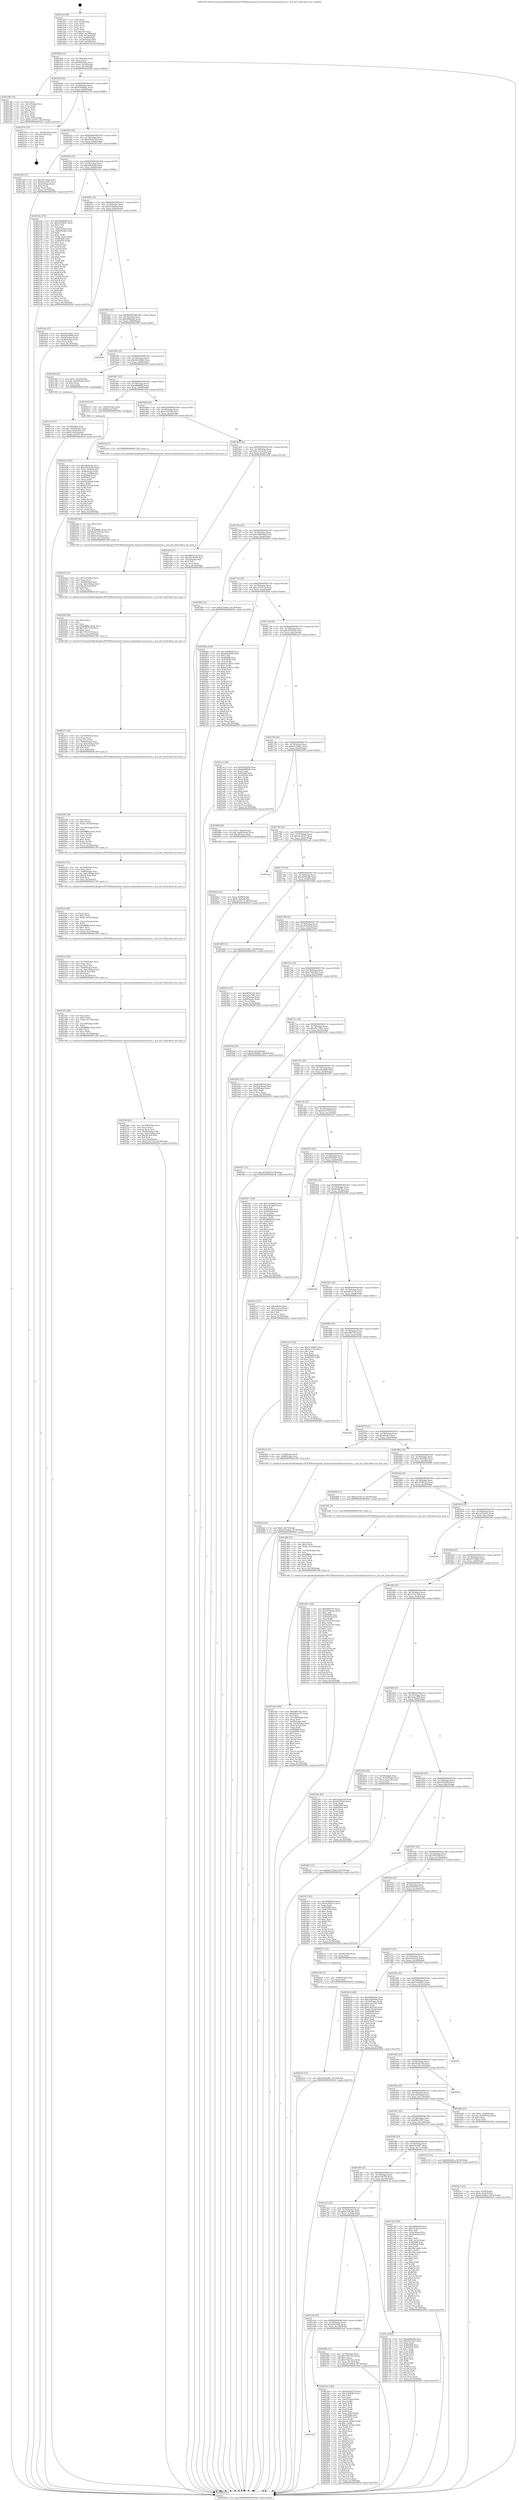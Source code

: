 digraph "0x4015e0" {
  label = "0x4015e0 (/mnt/c/Users/mathe/Desktop/tcc/POCII/binaries/extr_linuxsecurityselinuxssservices.c_avd_init_Final-ollvm.out::main(0))"
  labelloc = "t"
  node[shape=record]

  Entry [label="",width=0.3,height=0.3,shape=circle,fillcolor=black,style=filled]
  "0x40160d" [label="{
     0x40160d [23]\l
     | [instrs]\l
     &nbsp;&nbsp;0x40160d \<+3\>: mov -0x74(%rbp),%eax\l
     &nbsp;&nbsp;0x401610 \<+2\>: mov %eax,%ecx\l
     &nbsp;&nbsp;0x401612 \<+6\>: sub $0x838c0f1a,%ecx\l
     &nbsp;&nbsp;0x401618 \<+3\>: mov %eax,-0x78(%rbp)\l
     &nbsp;&nbsp;0x40161b \<+3\>: mov %ecx,-0x7c(%rbp)\l
     &nbsp;&nbsp;0x40161e \<+6\>: je 0000000000401e80 \<main+0x8a0\>\l
  }"]
  "0x401e80" [label="{
     0x401e80 [33]\l
     | [instrs]\l
     &nbsp;&nbsp;0x401e80 \<+2\>: xor %eax,%eax\l
     &nbsp;&nbsp;0x401e82 \<+3\>: mov -0x5c(%rbp),%ecx\l
     &nbsp;&nbsp;0x401e85 \<+2\>: mov %eax,%edx\l
     &nbsp;&nbsp;0x401e87 \<+2\>: sub %ecx,%edx\l
     &nbsp;&nbsp;0x401e89 \<+2\>: mov %eax,%ecx\l
     &nbsp;&nbsp;0x401e8b \<+3\>: sub $0x1,%ecx\l
     &nbsp;&nbsp;0x401e8e \<+2\>: add %ecx,%edx\l
     &nbsp;&nbsp;0x401e90 \<+2\>: sub %edx,%eax\l
     &nbsp;&nbsp;0x401e92 \<+3\>: mov %eax,-0x5c(%rbp)\l
     &nbsp;&nbsp;0x401e95 \<+7\>: movl $0x6c2e0703,-0x74(%rbp)\l
     &nbsp;&nbsp;0x401e9c \<+5\>: jmp 0000000000402650 \<main+0x1070\>\l
  }"]
  "0x401624" [label="{
     0x401624 [22]\l
     | [instrs]\l
     &nbsp;&nbsp;0x401624 \<+5\>: jmp 0000000000401629 \<main+0x49\>\l
     &nbsp;&nbsp;0x401629 \<+3\>: mov -0x78(%rbp),%eax\l
     &nbsp;&nbsp;0x40162c \<+5\>: sub $0x870640d1,%eax\l
     &nbsp;&nbsp;0x401631 \<+3\>: mov %eax,-0x80(%rbp)\l
     &nbsp;&nbsp;0x401634 \<+6\>: je 0000000000402570 \<main+0xf90\>\l
  }"]
  Exit [label="",width=0.3,height=0.3,shape=circle,fillcolor=black,style=filled,peripheries=2]
  "0x402570" [label="{
     0x402570 [19]\l
     | [instrs]\l
     &nbsp;&nbsp;0x402570 \<+3\>: mov -0x30(%rbp),%eax\l
     &nbsp;&nbsp;0x402573 \<+7\>: add $0x140,%rsp\l
     &nbsp;&nbsp;0x40257a \<+1\>: pop %rbx\l
     &nbsp;&nbsp;0x40257b \<+2\>: pop %r12\l
     &nbsp;&nbsp;0x40257d \<+2\>: pop %r14\l
     &nbsp;&nbsp;0x40257f \<+2\>: pop %r15\l
     &nbsp;&nbsp;0x402581 \<+1\>: pop %rbp\l
     &nbsp;&nbsp;0x402582 \<+1\>: ret\l
  }"]
  "0x40163a" [label="{
     0x40163a [25]\l
     | [instrs]\l
     &nbsp;&nbsp;0x40163a \<+5\>: jmp 000000000040163f \<main+0x5f\>\l
     &nbsp;&nbsp;0x40163f \<+3\>: mov -0x78(%rbp),%eax\l
     &nbsp;&nbsp;0x401642 \<+5\>: sub $0xa90eb720,%eax\l
     &nbsp;&nbsp;0x401647 \<+6\>: mov %eax,-0x84(%rbp)\l
     &nbsp;&nbsp;0x40164d \<+6\>: je 0000000000401a90 \<main+0x4b0\>\l
  }"]
  "0x402534" [label="{
     0x402534 [12]\l
     | [instrs]\l
     &nbsp;&nbsp;0x402534 \<+7\>: movl $0xe7843d83,-0x74(%rbp)\l
     &nbsp;&nbsp;0x40253b \<+5\>: jmp 0000000000402650 \<main+0x1070\>\l
  }"]
  "0x401a90" [label="{
     0x401a90 [27]\l
     | [instrs]\l
     &nbsp;&nbsp;0x401a90 \<+5\>: mov $0xcf47deb4,%eax\l
     &nbsp;&nbsp;0x401a95 \<+5\>: mov $0xd4ca9167,%ecx\l
     &nbsp;&nbsp;0x401a9a \<+3\>: mov -0x2c(%rbp),%edx\l
     &nbsp;&nbsp;0x401a9d \<+3\>: cmp $0x2,%edx\l
     &nbsp;&nbsp;0x401aa0 \<+3\>: cmovne %ecx,%eax\l
     &nbsp;&nbsp;0x401aa3 \<+3\>: mov %eax,-0x74(%rbp)\l
     &nbsp;&nbsp;0x401aa6 \<+5\>: jmp 0000000000402650 \<main+0x1070\>\l
  }"]
  "0x401653" [label="{
     0x401653 [25]\l
     | [instrs]\l
     &nbsp;&nbsp;0x401653 \<+5\>: jmp 0000000000401658 \<main+0x78\>\l
     &nbsp;&nbsp;0x401658 \<+3\>: mov -0x78(%rbp),%eax\l
     &nbsp;&nbsp;0x40165b \<+5\>: sub $0xb0dc6b89,%eax\l
     &nbsp;&nbsp;0x401660 \<+6\>: mov %eax,-0x88(%rbp)\l
     &nbsp;&nbsp;0x401666 \<+6\>: je 000000000040214a \<main+0xb6a\>\l
  }"]
  "0x402650" [label="{
     0x402650 [5]\l
     | [instrs]\l
     &nbsp;&nbsp;0x402650 \<+5\>: jmp 000000000040160d \<main+0x2d\>\l
  }"]
  "0x4015e0" [label="{
     0x4015e0 [45]\l
     | [instrs]\l
     &nbsp;&nbsp;0x4015e0 \<+1\>: push %rbp\l
     &nbsp;&nbsp;0x4015e1 \<+3\>: mov %rsp,%rbp\l
     &nbsp;&nbsp;0x4015e4 \<+2\>: push %r15\l
     &nbsp;&nbsp;0x4015e6 \<+2\>: push %r14\l
     &nbsp;&nbsp;0x4015e8 \<+2\>: push %r12\l
     &nbsp;&nbsp;0x4015ea \<+1\>: push %rbx\l
     &nbsp;&nbsp;0x4015eb \<+7\>: sub $0x140,%rsp\l
     &nbsp;&nbsp;0x4015f2 \<+7\>: movl $0x0,-0x30(%rbp)\l
     &nbsp;&nbsp;0x4015f9 \<+3\>: mov %edi,-0x34(%rbp)\l
     &nbsp;&nbsp;0x4015fc \<+4\>: mov %rsi,-0x40(%rbp)\l
     &nbsp;&nbsp;0x401600 \<+3\>: mov -0x34(%rbp),%edi\l
     &nbsp;&nbsp;0x401603 \<+3\>: mov %edi,-0x2c(%rbp)\l
     &nbsp;&nbsp;0x401606 \<+7\>: movl $0xa90eb720,-0x74(%rbp)\l
  }"]
  "0x402528" [label="{
     0x402528 [12]\l
     | [instrs]\l
     &nbsp;&nbsp;0x402528 \<+4\>: mov -0x68(%rbp),%rax\l
     &nbsp;&nbsp;0x40252c \<+3\>: mov %rax,%rdi\l
     &nbsp;&nbsp;0x40252f \<+5\>: call 0000000000401030 \<free@plt\>\l
     | [calls]\l
     &nbsp;&nbsp;0x401030 \{1\} (unknown)\l
  }"]
  "0x40214a" [label="{
     0x40214a [152]\l
     | [instrs]\l
     &nbsp;&nbsp;0x40214a \<+5\>: mov $0x7fa00bf8,%eax\l
     &nbsp;&nbsp;0x40214f \<+5\>: mov $0xf5918bd7,%ecx\l
     &nbsp;&nbsp;0x402154 \<+2\>: mov $0x1,%dl\l
     &nbsp;&nbsp;0x402156 \<+2\>: xor %esi,%esi\l
     &nbsp;&nbsp;0x402158 \<+3\>: mov -0x6c(%rbp),%edi\l
     &nbsp;&nbsp;0x40215b \<+3\>: cmp -0x60(%rbp),%edi\l
     &nbsp;&nbsp;0x40215e \<+4\>: setl %r8b\l
     &nbsp;&nbsp;0x402162 \<+4\>: and $0x1,%r8b\l
     &nbsp;&nbsp;0x402166 \<+4\>: mov %r8b,-0x21(%rbp)\l
     &nbsp;&nbsp;0x40216a \<+7\>: mov 0x405068,%edi\l
     &nbsp;&nbsp;0x402171 \<+8\>: mov 0x405054,%r9d\l
     &nbsp;&nbsp;0x402179 \<+3\>: sub $0x1,%esi\l
     &nbsp;&nbsp;0x40217c \<+3\>: mov %edi,%r10d\l
     &nbsp;&nbsp;0x40217f \<+3\>: add %esi,%r10d\l
     &nbsp;&nbsp;0x402182 \<+4\>: imul %r10d,%edi\l
     &nbsp;&nbsp;0x402186 \<+3\>: and $0x1,%edi\l
     &nbsp;&nbsp;0x402189 \<+3\>: cmp $0x0,%edi\l
     &nbsp;&nbsp;0x40218c \<+4\>: sete %r8b\l
     &nbsp;&nbsp;0x402190 \<+4\>: cmp $0xa,%r9d\l
     &nbsp;&nbsp;0x402194 \<+4\>: setl %r11b\l
     &nbsp;&nbsp;0x402198 \<+3\>: mov %r8b,%bl\l
     &nbsp;&nbsp;0x40219b \<+3\>: xor $0xff,%bl\l
     &nbsp;&nbsp;0x40219e \<+3\>: mov %r11b,%r14b\l
     &nbsp;&nbsp;0x4021a1 \<+4\>: xor $0xff,%r14b\l
     &nbsp;&nbsp;0x4021a5 \<+3\>: xor $0x1,%dl\l
     &nbsp;&nbsp;0x4021a8 \<+3\>: mov %bl,%r15b\l
     &nbsp;&nbsp;0x4021ab \<+4\>: and $0xff,%r15b\l
     &nbsp;&nbsp;0x4021af \<+3\>: and %dl,%r8b\l
     &nbsp;&nbsp;0x4021b2 \<+3\>: mov %r14b,%r12b\l
     &nbsp;&nbsp;0x4021b5 \<+4\>: and $0xff,%r12b\l
     &nbsp;&nbsp;0x4021b9 \<+3\>: and %dl,%r11b\l
     &nbsp;&nbsp;0x4021bc \<+3\>: or %r8b,%r15b\l
     &nbsp;&nbsp;0x4021bf \<+3\>: or %r11b,%r12b\l
     &nbsp;&nbsp;0x4021c2 \<+3\>: xor %r12b,%r15b\l
     &nbsp;&nbsp;0x4021c5 \<+3\>: or %r14b,%bl\l
     &nbsp;&nbsp;0x4021c8 \<+3\>: xor $0xff,%bl\l
     &nbsp;&nbsp;0x4021cb \<+3\>: or $0x1,%dl\l
     &nbsp;&nbsp;0x4021ce \<+2\>: and %dl,%bl\l
     &nbsp;&nbsp;0x4021d0 \<+3\>: or %bl,%r15b\l
     &nbsp;&nbsp;0x4021d3 \<+4\>: test $0x1,%r15b\l
     &nbsp;&nbsp;0x4021d7 \<+3\>: cmovne %ecx,%eax\l
     &nbsp;&nbsp;0x4021da \<+3\>: mov %eax,-0x74(%rbp)\l
     &nbsp;&nbsp;0x4021dd \<+5\>: jmp 0000000000402650 \<main+0x1070\>\l
  }"]
  "0x40166c" [label="{
     0x40166c [25]\l
     | [instrs]\l
     &nbsp;&nbsp;0x40166c \<+5\>: jmp 0000000000401671 \<main+0x91\>\l
     &nbsp;&nbsp;0x401671 \<+3\>: mov -0x78(%rbp),%eax\l
     &nbsp;&nbsp;0x401674 \<+5\>: sub $0xb23b0fea,%eax\l
     &nbsp;&nbsp;0x401679 \<+6\>: mov %eax,-0x8c(%rbp)\l
     &nbsp;&nbsp;0x40167f \<+6\>: je 0000000000401bde \<main+0x5fe\>\l
  }"]
  "0x4024f1" [label="{
     0x4024f1 [12]\l
     | [instrs]\l
     &nbsp;&nbsp;0x4024f1 \<+7\>: movl $0x6c37ba40,-0x74(%rbp)\l
     &nbsp;&nbsp;0x4024f8 \<+5\>: jmp 0000000000402650 \<main+0x1070\>\l
  }"]
  "0x401bde" [label="{
     0x401bde [27]\l
     | [instrs]\l
     &nbsp;&nbsp;0x401bde \<+5\>: mov $0xd3130d41,%eax\l
     &nbsp;&nbsp;0x401be3 \<+5\>: mov $0xb6d3486b,%ecx\l
     &nbsp;&nbsp;0x401be8 \<+3\>: mov -0x54(%rbp),%edx\l
     &nbsp;&nbsp;0x401beb \<+3\>: cmp -0x48(%rbp),%edx\l
     &nbsp;&nbsp;0x401bee \<+3\>: cmovl %ecx,%eax\l
     &nbsp;&nbsp;0x401bf1 \<+3\>: mov %eax,-0x74(%rbp)\l
     &nbsp;&nbsp;0x401bf4 \<+5\>: jmp 0000000000402650 \<main+0x1070\>\l
  }"]
  "0x401685" [label="{
     0x401685 [25]\l
     | [instrs]\l
     &nbsp;&nbsp;0x401685 \<+5\>: jmp 000000000040168a \<main+0xaa\>\l
     &nbsp;&nbsp;0x40168a \<+3\>: mov -0x78(%rbp),%eax\l
     &nbsp;&nbsp;0x40168d \<+5\>: sub $0xb4f9ba44,%eax\l
     &nbsp;&nbsp;0x401692 \<+6\>: mov %eax,-0x90(%rbp)\l
     &nbsp;&nbsp;0x401698 \<+6\>: je 000000000040259f \<main+0xfbf\>\l
  }"]
  "0x4024af" [label="{
     0x4024af [19]\l
     | [instrs]\l
     &nbsp;&nbsp;0x4024af \<+7\>: movl $0x0,-0x70(%rbp)\l
     &nbsp;&nbsp;0x4024b6 \<+7\>: movl $0xe67e04a9,-0x74(%rbp)\l
     &nbsp;&nbsp;0x4024bd \<+5\>: jmp 0000000000402650 \<main+0x1070\>\l
  }"]
  "0x40259f" [label="{
     0x40259f\l
  }", style=dashed]
  "0x40169e" [label="{
     0x40169e [25]\l
     | [instrs]\l
     &nbsp;&nbsp;0x40169e \<+5\>: jmp 00000000004016a3 \<main+0xc3\>\l
     &nbsp;&nbsp;0x4016a3 \<+3\>: mov -0x78(%rbp),%eax\l
     &nbsp;&nbsp;0x4016a6 \<+5\>: sub $0xb6d3486b,%eax\l
     &nbsp;&nbsp;0x4016ab \<+6\>: mov %eax,-0x94(%rbp)\l
     &nbsp;&nbsp;0x4016b1 \<+6\>: je 0000000000401bf9 \<main+0x619\>\l
  }"]
  "0x401a54" [label="{
     0x401a54\l
  }", style=dashed]
  "0x401bf9" [label="{
     0x401bf9 [23]\l
     | [instrs]\l
     &nbsp;&nbsp;0x401bf9 \<+7\>: movl $0x1,-0x58(%rbp)\l
     &nbsp;&nbsp;0x401c00 \<+4\>: movslq -0x58(%rbp),%rax\l
     &nbsp;&nbsp;0x401c04 \<+4\>: shl $0x2,%rax\l
     &nbsp;&nbsp;0x401c08 \<+3\>: mov %rax,%rdi\l
     &nbsp;&nbsp;0x401c0b \<+5\>: call 0000000000401050 \<malloc@plt\>\l
     | [calls]\l
     &nbsp;&nbsp;0x401050 \{1\} (unknown)\l
  }"]
  "0x4016b7" [label="{
     0x4016b7 [25]\l
     | [instrs]\l
     &nbsp;&nbsp;0x4016b7 \<+5\>: jmp 00000000004016bc \<main+0xdc\>\l
     &nbsp;&nbsp;0x4016bc \<+3\>: mov -0x78(%rbp),%eax\l
     &nbsp;&nbsp;0x4016bf \<+5\>: sub $0xbfd6884b,%eax\l
     &nbsp;&nbsp;0x4016c4 \<+6\>: mov %eax,-0x98(%rbp)\l
     &nbsp;&nbsp;0x4016ca \<+6\>: je 0000000000401b16 \<main+0x536\>\l
  }"]
  "0x4023ed" [label="{
     0x4023ed [169]\l
     | [instrs]\l
     &nbsp;&nbsp;0x4023ed \<+5\>: mov $0x54ade276,%eax\l
     &nbsp;&nbsp;0x4023f2 \<+5\>: mov $0x13430db2,%ecx\l
     &nbsp;&nbsp;0x4023f7 \<+2\>: mov $0x1,%dl\l
     &nbsp;&nbsp;0x4023f9 \<+2\>: xor %esi,%esi\l
     &nbsp;&nbsp;0x4023fb \<+3\>: mov -0x6c(%rbp),%edi\l
     &nbsp;&nbsp;0x4023fe \<+3\>: mov %esi,%r8d\l
     &nbsp;&nbsp;0x402401 \<+3\>: sub %edi,%r8d\l
     &nbsp;&nbsp;0x402404 \<+2\>: mov %esi,%edi\l
     &nbsp;&nbsp;0x402406 \<+3\>: sub $0x1,%edi\l
     &nbsp;&nbsp;0x402409 \<+3\>: add %edi,%r8d\l
     &nbsp;&nbsp;0x40240c \<+3\>: sub %r8d,%esi\l
     &nbsp;&nbsp;0x40240f \<+3\>: mov %esi,-0x6c(%rbp)\l
     &nbsp;&nbsp;0x402412 \<+7\>: mov 0x405068,%esi\l
     &nbsp;&nbsp;0x402419 \<+7\>: mov 0x405054,%edi\l
     &nbsp;&nbsp;0x402420 \<+3\>: mov %esi,%r8d\l
     &nbsp;&nbsp;0x402423 \<+7\>: add $0xe614456a,%r8d\l
     &nbsp;&nbsp;0x40242a \<+4\>: sub $0x1,%r8d\l
     &nbsp;&nbsp;0x40242e \<+7\>: sub $0xe614456a,%r8d\l
     &nbsp;&nbsp;0x402435 \<+4\>: imul %r8d,%esi\l
     &nbsp;&nbsp;0x402439 \<+3\>: and $0x1,%esi\l
     &nbsp;&nbsp;0x40243c \<+3\>: cmp $0x0,%esi\l
     &nbsp;&nbsp;0x40243f \<+4\>: sete %r9b\l
     &nbsp;&nbsp;0x402443 \<+3\>: cmp $0xa,%edi\l
     &nbsp;&nbsp;0x402446 \<+4\>: setl %r10b\l
     &nbsp;&nbsp;0x40244a \<+3\>: mov %r9b,%r11b\l
     &nbsp;&nbsp;0x40244d \<+4\>: xor $0xff,%r11b\l
     &nbsp;&nbsp;0x402451 \<+3\>: mov %r10b,%bl\l
     &nbsp;&nbsp;0x402454 \<+3\>: xor $0xff,%bl\l
     &nbsp;&nbsp;0x402457 \<+3\>: xor $0x0,%dl\l
     &nbsp;&nbsp;0x40245a \<+3\>: mov %r11b,%r14b\l
     &nbsp;&nbsp;0x40245d \<+4\>: and $0x0,%r14b\l
     &nbsp;&nbsp;0x402461 \<+3\>: and %dl,%r9b\l
     &nbsp;&nbsp;0x402464 \<+3\>: mov %bl,%r15b\l
     &nbsp;&nbsp;0x402467 \<+4\>: and $0x0,%r15b\l
     &nbsp;&nbsp;0x40246b \<+3\>: and %dl,%r10b\l
     &nbsp;&nbsp;0x40246e \<+3\>: or %r9b,%r14b\l
     &nbsp;&nbsp;0x402471 \<+3\>: or %r10b,%r15b\l
     &nbsp;&nbsp;0x402474 \<+3\>: xor %r15b,%r14b\l
     &nbsp;&nbsp;0x402477 \<+3\>: or %bl,%r11b\l
     &nbsp;&nbsp;0x40247a \<+4\>: xor $0xff,%r11b\l
     &nbsp;&nbsp;0x40247e \<+3\>: or $0x0,%dl\l
     &nbsp;&nbsp;0x402481 \<+3\>: and %dl,%r11b\l
     &nbsp;&nbsp;0x402484 \<+3\>: or %r11b,%r14b\l
     &nbsp;&nbsp;0x402487 \<+4\>: test $0x1,%r14b\l
     &nbsp;&nbsp;0x40248b \<+3\>: cmovne %ecx,%eax\l
     &nbsp;&nbsp;0x40248e \<+3\>: mov %eax,-0x74(%rbp)\l
     &nbsp;&nbsp;0x402491 \<+5\>: jmp 0000000000402650 \<main+0x1070\>\l
  }"]
  "0x401b16" [label="{
     0x401b16 [13]\l
     | [instrs]\l
     &nbsp;&nbsp;0x401b16 \<+4\>: mov -0x40(%rbp),%rax\l
     &nbsp;&nbsp;0x401b1a \<+4\>: mov 0x8(%rax),%rdi\l
     &nbsp;&nbsp;0x401b1e \<+5\>: call 0000000000401060 \<atoi@plt\>\l
     | [calls]\l
     &nbsp;&nbsp;0x401060 \{1\} (unknown)\l
  }"]
  "0x4016d0" [label="{
     0x4016d0 [25]\l
     | [instrs]\l
     &nbsp;&nbsp;0x4016d0 \<+5\>: jmp 00000000004016d5 \<main+0xf5\>\l
     &nbsp;&nbsp;0x4016d5 \<+3\>: mov -0x78(%rbp),%eax\l
     &nbsp;&nbsp;0x4016d8 \<+5\>: sub $0xc233218f,%eax\l
     &nbsp;&nbsp;0x4016dd \<+6\>: mov %eax,-0x9c(%rbp)\l
     &nbsp;&nbsp;0x4016e3 \<+6\>: je 00000000004021fd \<main+0xc1d\>\l
  }"]
  "0x401a3b" [label="{
     0x401a3b [25]\l
     | [instrs]\l
     &nbsp;&nbsp;0x401a3b \<+5\>: jmp 0000000000401a40 \<main+0x460\>\l
     &nbsp;&nbsp;0x401a40 \<+3\>: mov -0x78(%rbp),%eax\l
     &nbsp;&nbsp;0x401a43 \<+5\>: sub $0x6f1d55d2,%eax\l
     &nbsp;&nbsp;0x401a48 \<+6\>: mov %eax,-0x128(%rbp)\l
     &nbsp;&nbsp;0x401a4e \<+6\>: je 00000000004023ed \<main+0xe0d\>\l
  }"]
  "0x4021fd" [label="{
     0x4021fd [5]\l
     | [instrs]\l
     &nbsp;&nbsp;0x4021fd \<+5\>: call 0000000000401160 \<next_i\>\l
     | [calls]\l
     &nbsp;&nbsp;0x401160 \{1\} (/mnt/c/Users/mathe/Desktop/tcc/POCII/binaries/extr_linuxsecurityselinuxssservices.c_avd_init_Final-ollvm.out::next_i)\l
  }"]
  "0x4016e9" [label="{
     0x4016e9 [25]\l
     | [instrs]\l
     &nbsp;&nbsp;0x4016e9 \<+5\>: jmp 00000000004016ee \<main+0x10e\>\l
     &nbsp;&nbsp;0x4016ee \<+3\>: mov -0x78(%rbp),%eax\l
     &nbsp;&nbsp;0x4016f1 \<+5\>: sub $0xc512dc16,%eax\l
     &nbsp;&nbsp;0x4016f6 \<+6\>: mov %eax,-0xa0(%rbp)\l
     &nbsp;&nbsp;0x4016fc \<+6\>: je 0000000000401d26 \<main+0x746\>\l
  }"]
  "0x4024fd" [label="{
     0x4024fd [31]\l
     | [instrs]\l
     &nbsp;&nbsp;0x4024fd \<+3\>: mov -0x70(%rbp),%eax\l
     &nbsp;&nbsp;0x402500 \<+5\>: add $0x57bb332a,%eax\l
     &nbsp;&nbsp;0x402505 \<+3\>: add $0x1,%eax\l
     &nbsp;&nbsp;0x402508 \<+5\>: sub $0x57bb332a,%eax\l
     &nbsp;&nbsp;0x40250d \<+3\>: mov %eax,-0x70(%rbp)\l
     &nbsp;&nbsp;0x402510 \<+7\>: movl $0xe67e04a9,-0x74(%rbp)\l
     &nbsp;&nbsp;0x402517 \<+5\>: jmp 0000000000402650 \<main+0x1070\>\l
  }"]
  "0x401d26" [label="{
     0x401d26 [27]\l
     | [instrs]\l
     &nbsp;&nbsp;0x401d26 \<+5\>: mov $0xfd6527c4,%eax\l
     &nbsp;&nbsp;0x401d2b \<+5\>: mov $0x245168d0,%ecx\l
     &nbsp;&nbsp;0x401d30 \<+3\>: mov -0x22(%rbp),%dl\l
     &nbsp;&nbsp;0x401d33 \<+3\>: test $0x1,%dl\l
     &nbsp;&nbsp;0x401d36 \<+3\>: cmovne %ecx,%eax\l
     &nbsp;&nbsp;0x401d39 \<+3\>: mov %eax,-0x74(%rbp)\l
     &nbsp;&nbsp;0x401d3c \<+5\>: jmp 0000000000402650 \<main+0x1070\>\l
  }"]
  "0x401702" [label="{
     0x401702 [25]\l
     | [instrs]\l
     &nbsp;&nbsp;0x401702 \<+5\>: jmp 0000000000401707 \<main+0x127\>\l
     &nbsp;&nbsp;0x401707 \<+3\>: mov -0x78(%rbp),%eax\l
     &nbsp;&nbsp;0x40170a \<+5\>: sub $0xc94b604d,%eax\l
     &nbsp;&nbsp;0x40170f \<+6\>: mov %eax,-0xa4(%rbp)\l
     &nbsp;&nbsp;0x401715 \<+6\>: je 0000000000402083 \<main+0xaa3\>\l
  }"]
  "0x40236f" [label="{
     0x40236f [43]\l
     | [instrs]\l
     &nbsp;&nbsp;0x40236f \<+6\>: mov -0x158(%rbp),%ecx\l
     &nbsp;&nbsp;0x402375 \<+3\>: imul %eax,%ecx\l
     &nbsp;&nbsp;0x402378 \<+3\>: movslq %ecx,%rsi\l
     &nbsp;&nbsp;0x40237b \<+4\>: mov -0x68(%rbp),%rdi\l
     &nbsp;&nbsp;0x40237f \<+4\>: movslq -0x6c(%rbp),%r8\l
     &nbsp;&nbsp;0x402383 \<+4\>: imul $0x28,%r8,%r8\l
     &nbsp;&nbsp;0x402387 \<+3\>: add %r8,%rdi\l
     &nbsp;&nbsp;0x40238a \<+4\>: mov %rsi,0x20(%rdi)\l
     &nbsp;&nbsp;0x40238e \<+7\>: movl $0x31147330,-0x74(%rbp)\l
     &nbsp;&nbsp;0x402395 \<+5\>: jmp 0000000000402650 \<main+0x1070\>\l
  }"]
  "0x402083" [label="{
     0x402083 [12]\l
     | [instrs]\l
     &nbsp;&nbsp;0x402083 \<+7\>: movl $0xb23b0fea,-0x74(%rbp)\l
     &nbsp;&nbsp;0x40208a \<+5\>: jmp 0000000000402650 \<main+0x1070\>\l
  }"]
  "0x40171b" [label="{
     0x40171b [25]\l
     | [instrs]\l
     &nbsp;&nbsp;0x40171b \<+5\>: jmp 0000000000401720 \<main+0x140\>\l
     &nbsp;&nbsp;0x401720 \<+3\>: mov -0x78(%rbp),%eax\l
     &nbsp;&nbsp;0x401723 \<+5\>: sub $0xca57d17a,%eax\l
     &nbsp;&nbsp;0x401728 \<+6\>: mov %eax,-0xa8(%rbp)\l
     &nbsp;&nbsp;0x40172e \<+6\>: je 00000000004020ba \<main+0xada\>\l
  }"]
  "0x402341" [label="{
     0x402341 [46]\l
     | [instrs]\l
     &nbsp;&nbsp;0x402341 \<+2\>: xor %ecx,%ecx\l
     &nbsp;&nbsp;0x402343 \<+5\>: mov $0x2,%edx\l
     &nbsp;&nbsp;0x402348 \<+6\>: mov %edx,-0x154(%rbp)\l
     &nbsp;&nbsp;0x40234e \<+1\>: cltd\l
     &nbsp;&nbsp;0x40234f \<+7\>: mov -0x154(%rbp),%r9d\l
     &nbsp;&nbsp;0x402356 \<+3\>: idiv %r9d\l
     &nbsp;&nbsp;0x402359 \<+6\>: imul $0xfffffffe,%edx,%edx\l
     &nbsp;&nbsp;0x40235f \<+3\>: sub $0x1,%ecx\l
     &nbsp;&nbsp;0x402362 \<+2\>: sub %ecx,%edx\l
     &nbsp;&nbsp;0x402364 \<+6\>: mov %edx,-0x158(%rbp)\l
     &nbsp;&nbsp;0x40236a \<+5\>: call 0000000000401160 \<next_i\>\l
     | [calls]\l
     &nbsp;&nbsp;0x401160 \{1\} (/mnt/c/Users/mathe/Desktop/tcc/POCII/binaries/extr_linuxsecurityselinuxssservices.c_avd_init_Final-ollvm.out::next_i)\l
  }"]
  "0x4020ba" [label="{
     0x4020ba [144]\l
     | [instrs]\l
     &nbsp;&nbsp;0x4020ba \<+5\>: mov $0x7fa00bf8,%eax\l
     &nbsp;&nbsp;0x4020bf \<+5\>: mov $0xb0dc6b89,%ecx\l
     &nbsp;&nbsp;0x4020c4 \<+2\>: mov $0x1,%dl\l
     &nbsp;&nbsp;0x4020c6 \<+7\>: mov 0x405068,%esi\l
     &nbsp;&nbsp;0x4020cd \<+7\>: mov 0x405054,%edi\l
     &nbsp;&nbsp;0x4020d4 \<+3\>: mov %esi,%r8d\l
     &nbsp;&nbsp;0x4020d7 \<+7\>: add $0xb51e4b51,%r8d\l
     &nbsp;&nbsp;0x4020de \<+4\>: sub $0x1,%r8d\l
     &nbsp;&nbsp;0x4020e2 \<+7\>: sub $0xb51e4b51,%r8d\l
     &nbsp;&nbsp;0x4020e9 \<+4\>: imul %r8d,%esi\l
     &nbsp;&nbsp;0x4020ed \<+3\>: and $0x1,%esi\l
     &nbsp;&nbsp;0x4020f0 \<+3\>: cmp $0x0,%esi\l
     &nbsp;&nbsp;0x4020f3 \<+4\>: sete %r9b\l
     &nbsp;&nbsp;0x4020f7 \<+3\>: cmp $0xa,%edi\l
     &nbsp;&nbsp;0x4020fa \<+4\>: setl %r10b\l
     &nbsp;&nbsp;0x4020fe \<+3\>: mov %r9b,%r11b\l
     &nbsp;&nbsp;0x402101 \<+4\>: xor $0xff,%r11b\l
     &nbsp;&nbsp;0x402105 \<+3\>: mov %r10b,%bl\l
     &nbsp;&nbsp;0x402108 \<+3\>: xor $0xff,%bl\l
     &nbsp;&nbsp;0x40210b \<+3\>: xor $0x0,%dl\l
     &nbsp;&nbsp;0x40210e \<+3\>: mov %r11b,%r14b\l
     &nbsp;&nbsp;0x402111 \<+4\>: and $0x0,%r14b\l
     &nbsp;&nbsp;0x402115 \<+3\>: and %dl,%r9b\l
     &nbsp;&nbsp;0x402118 \<+3\>: mov %bl,%r15b\l
     &nbsp;&nbsp;0x40211b \<+4\>: and $0x0,%r15b\l
     &nbsp;&nbsp;0x40211f \<+3\>: and %dl,%r10b\l
     &nbsp;&nbsp;0x402122 \<+3\>: or %r9b,%r14b\l
     &nbsp;&nbsp;0x402125 \<+3\>: or %r10b,%r15b\l
     &nbsp;&nbsp;0x402128 \<+3\>: xor %r15b,%r14b\l
     &nbsp;&nbsp;0x40212b \<+3\>: or %bl,%r11b\l
     &nbsp;&nbsp;0x40212e \<+4\>: xor $0xff,%r11b\l
     &nbsp;&nbsp;0x402132 \<+3\>: or $0x0,%dl\l
     &nbsp;&nbsp;0x402135 \<+3\>: and %dl,%r11b\l
     &nbsp;&nbsp;0x402138 \<+3\>: or %r11b,%r14b\l
     &nbsp;&nbsp;0x40213b \<+4\>: test $0x1,%r14b\l
     &nbsp;&nbsp;0x40213f \<+3\>: cmovne %ecx,%eax\l
     &nbsp;&nbsp;0x402142 \<+3\>: mov %eax,-0x74(%rbp)\l
     &nbsp;&nbsp;0x402145 \<+5\>: jmp 0000000000402650 \<main+0x1070\>\l
  }"]
  "0x401734" [label="{
     0x401734 [25]\l
     | [instrs]\l
     &nbsp;&nbsp;0x401734 \<+5\>: jmp 0000000000401739 \<main+0x159\>\l
     &nbsp;&nbsp;0x401739 \<+3\>: mov -0x78(%rbp),%eax\l
     &nbsp;&nbsp;0x40173c \<+5\>: sub $0xcf47deb4,%eax\l
     &nbsp;&nbsp;0x401741 \<+6\>: mov %eax,-0xac(%rbp)\l
     &nbsp;&nbsp;0x401747 \<+6\>: je 0000000000401ac3 \<main+0x4e3\>\l
  }"]
  "0x40231d" [label="{
     0x40231d [36]\l
     | [instrs]\l
     &nbsp;&nbsp;0x40231d \<+6\>: mov -0x150(%rbp),%ecx\l
     &nbsp;&nbsp;0x402323 \<+3\>: imul %eax,%ecx\l
     &nbsp;&nbsp;0x402326 \<+3\>: movslq %ecx,%rsi\l
     &nbsp;&nbsp;0x402329 \<+4\>: mov -0x68(%rbp),%rdi\l
     &nbsp;&nbsp;0x40232d \<+4\>: movslq -0x6c(%rbp),%r8\l
     &nbsp;&nbsp;0x402331 \<+4\>: imul $0x28,%r8,%r8\l
     &nbsp;&nbsp;0x402335 \<+3\>: add %r8,%rdi\l
     &nbsp;&nbsp;0x402338 \<+4\>: mov %rsi,0x18(%rdi)\l
     &nbsp;&nbsp;0x40233c \<+5\>: call 0000000000401160 \<next_i\>\l
     | [calls]\l
     &nbsp;&nbsp;0x401160 \{1\} (/mnt/c/Users/mathe/Desktop/tcc/POCII/binaries/extr_linuxsecurityselinuxssservices.c_avd_init_Final-ollvm.out::next_i)\l
  }"]
  "0x401ac3" [label="{
     0x401ac3 [83]\l
     | [instrs]\l
     &nbsp;&nbsp;0x401ac3 \<+5\>: mov $0x3f420ef6,%eax\l
     &nbsp;&nbsp;0x401ac8 \<+5\>: mov $0xbfd6884b,%ecx\l
     &nbsp;&nbsp;0x401acd \<+2\>: xor %edx,%edx\l
     &nbsp;&nbsp;0x401acf \<+7\>: mov 0x405068,%esi\l
     &nbsp;&nbsp;0x401ad6 \<+7\>: mov 0x405054,%edi\l
     &nbsp;&nbsp;0x401add \<+3\>: sub $0x1,%edx\l
     &nbsp;&nbsp;0x401ae0 \<+3\>: mov %esi,%r8d\l
     &nbsp;&nbsp;0x401ae3 \<+3\>: add %edx,%r8d\l
     &nbsp;&nbsp;0x401ae6 \<+4\>: imul %r8d,%esi\l
     &nbsp;&nbsp;0x401aea \<+3\>: and $0x1,%esi\l
     &nbsp;&nbsp;0x401aed \<+3\>: cmp $0x0,%esi\l
     &nbsp;&nbsp;0x401af0 \<+4\>: sete %r9b\l
     &nbsp;&nbsp;0x401af4 \<+3\>: cmp $0xa,%edi\l
     &nbsp;&nbsp;0x401af7 \<+4\>: setl %r10b\l
     &nbsp;&nbsp;0x401afb \<+3\>: mov %r9b,%r11b\l
     &nbsp;&nbsp;0x401afe \<+3\>: and %r10b,%r11b\l
     &nbsp;&nbsp;0x401b01 \<+3\>: xor %r10b,%r9b\l
     &nbsp;&nbsp;0x401b04 \<+3\>: or %r9b,%r11b\l
     &nbsp;&nbsp;0x401b07 \<+4\>: test $0x1,%r11b\l
     &nbsp;&nbsp;0x401b0b \<+3\>: cmovne %ecx,%eax\l
     &nbsp;&nbsp;0x401b0e \<+3\>: mov %eax,-0x74(%rbp)\l
     &nbsp;&nbsp;0x401b11 \<+5\>: jmp 0000000000402650 \<main+0x1070\>\l
  }"]
  "0x40174d" [label="{
     0x40174d [25]\l
     | [instrs]\l
     &nbsp;&nbsp;0x40174d \<+5\>: jmp 0000000000401752 \<main+0x172\>\l
     &nbsp;&nbsp;0x401752 \<+3\>: mov -0x78(%rbp),%eax\l
     &nbsp;&nbsp;0x401755 \<+5\>: sub $0xd3130d41,%eax\l
     &nbsp;&nbsp;0x40175a \<+6\>: mov %eax,-0xb0(%rbp)\l
     &nbsp;&nbsp;0x401760 \<+6\>: je 000000000040208f \<main+0xaaf\>\l
  }"]
  "0x401b23" [label="{
     0x401b23 [102]\l
     | [instrs]\l
     &nbsp;&nbsp;0x401b23 \<+5\>: mov $0x3f420ef6,%ecx\l
     &nbsp;&nbsp;0x401b28 \<+5\>: mov $0xd5025a89,%edx\l
     &nbsp;&nbsp;0x401b2d \<+3\>: mov %eax,-0x44(%rbp)\l
     &nbsp;&nbsp;0x401b30 \<+3\>: mov -0x44(%rbp),%eax\l
     &nbsp;&nbsp;0x401b33 \<+3\>: mov %eax,-0x28(%rbp)\l
     &nbsp;&nbsp;0x401b36 \<+7\>: mov 0x405068,%eax\l
     &nbsp;&nbsp;0x401b3d \<+7\>: mov 0x405054,%esi\l
     &nbsp;&nbsp;0x401b44 \<+3\>: mov %eax,%r8d\l
     &nbsp;&nbsp;0x401b47 \<+7\>: sub $0x92554a04,%r8d\l
     &nbsp;&nbsp;0x401b4e \<+4\>: sub $0x1,%r8d\l
     &nbsp;&nbsp;0x401b52 \<+7\>: add $0x92554a04,%r8d\l
     &nbsp;&nbsp;0x401b59 \<+4\>: imul %r8d,%eax\l
     &nbsp;&nbsp;0x401b5d \<+3\>: and $0x1,%eax\l
     &nbsp;&nbsp;0x401b60 \<+3\>: cmp $0x0,%eax\l
     &nbsp;&nbsp;0x401b63 \<+4\>: sete %r9b\l
     &nbsp;&nbsp;0x401b67 \<+3\>: cmp $0xa,%esi\l
     &nbsp;&nbsp;0x401b6a \<+4\>: setl %r10b\l
     &nbsp;&nbsp;0x401b6e \<+3\>: mov %r9b,%r11b\l
     &nbsp;&nbsp;0x401b71 \<+3\>: and %r10b,%r11b\l
     &nbsp;&nbsp;0x401b74 \<+3\>: xor %r10b,%r9b\l
     &nbsp;&nbsp;0x401b77 \<+3\>: or %r9b,%r11b\l
     &nbsp;&nbsp;0x401b7a \<+4\>: test $0x1,%r11b\l
     &nbsp;&nbsp;0x401b7e \<+3\>: cmovne %edx,%ecx\l
     &nbsp;&nbsp;0x401b81 \<+3\>: mov %ecx,-0x74(%rbp)\l
     &nbsp;&nbsp;0x401b84 \<+5\>: jmp 0000000000402650 \<main+0x1070\>\l
  }"]
  "0x4022ef" [label="{
     0x4022ef [46]\l
     | [instrs]\l
     &nbsp;&nbsp;0x4022ef \<+2\>: xor %ecx,%ecx\l
     &nbsp;&nbsp;0x4022f1 \<+5\>: mov $0x2,%edx\l
     &nbsp;&nbsp;0x4022f6 \<+6\>: mov %edx,-0x14c(%rbp)\l
     &nbsp;&nbsp;0x4022fc \<+1\>: cltd\l
     &nbsp;&nbsp;0x4022fd \<+7\>: mov -0x14c(%rbp),%r9d\l
     &nbsp;&nbsp;0x402304 \<+3\>: idiv %r9d\l
     &nbsp;&nbsp;0x402307 \<+6\>: imul $0xfffffffe,%edx,%edx\l
     &nbsp;&nbsp;0x40230d \<+3\>: sub $0x1,%ecx\l
     &nbsp;&nbsp;0x402310 \<+2\>: sub %ecx,%edx\l
     &nbsp;&nbsp;0x402312 \<+6\>: mov %edx,-0x150(%rbp)\l
     &nbsp;&nbsp;0x402318 \<+5\>: call 0000000000401160 \<next_i\>\l
     | [calls]\l
     &nbsp;&nbsp;0x401160 \{1\} (/mnt/c/Users/mathe/Desktop/tcc/POCII/binaries/extr_linuxsecurityselinuxssservices.c_avd_init_Final-ollvm.out::next_i)\l
  }"]
  "0x40208f" [label="{
     0x40208f [20]\l
     | [instrs]\l
     &nbsp;&nbsp;0x40208f \<+7\>: movl $0x1,-0x60(%rbp)\l
     &nbsp;&nbsp;0x402096 \<+4\>: movslq -0x60(%rbp),%rax\l
     &nbsp;&nbsp;0x40209a \<+4\>: imul $0x28,%rax,%rdi\l
     &nbsp;&nbsp;0x40209e \<+5\>: call 0000000000401050 \<malloc@plt\>\l
     | [calls]\l
     &nbsp;&nbsp;0x401050 \{1\} (unknown)\l
  }"]
  "0x401766" [label="{
     0x401766 [25]\l
     | [instrs]\l
     &nbsp;&nbsp;0x401766 \<+5\>: jmp 000000000040176b \<main+0x18b\>\l
     &nbsp;&nbsp;0x40176b \<+3\>: mov -0x78(%rbp),%eax\l
     &nbsp;&nbsp;0x40176e \<+5\>: sub $0xd4ca9167,%eax\l
     &nbsp;&nbsp;0x401773 \<+6\>: mov %eax,-0xb4(%rbp)\l
     &nbsp;&nbsp;0x401779 \<+6\>: je 0000000000401aab \<main+0x4cb\>\l
  }"]
  "0x4022cf" [label="{
     0x4022cf [32]\l
     | [instrs]\l
     &nbsp;&nbsp;0x4022cf \<+6\>: mov -0x148(%rbp),%ecx\l
     &nbsp;&nbsp;0x4022d5 \<+3\>: imul %eax,%ecx\l
     &nbsp;&nbsp;0x4022d8 \<+4\>: mov -0x68(%rbp),%rsi\l
     &nbsp;&nbsp;0x4022dc \<+4\>: movslq -0x6c(%rbp),%rdi\l
     &nbsp;&nbsp;0x4022e0 \<+4\>: imul $0x28,%rdi,%rdi\l
     &nbsp;&nbsp;0x4022e4 \<+3\>: add %rdi,%rsi\l
     &nbsp;&nbsp;0x4022e7 \<+3\>: mov %ecx,0x10(%rsi)\l
     &nbsp;&nbsp;0x4022ea \<+5\>: call 0000000000401160 \<next_i\>\l
     | [calls]\l
     &nbsp;&nbsp;0x401160 \{1\} (/mnt/c/Users/mathe/Desktop/tcc/POCII/binaries/extr_linuxsecurityselinuxssservices.c_avd_init_Final-ollvm.out::next_i)\l
  }"]
  "0x401aab" [label="{
     0x401aab\l
  }", style=dashed]
  "0x40177f" [label="{
     0x40177f [25]\l
     | [instrs]\l
     &nbsp;&nbsp;0x40177f \<+5\>: jmp 0000000000401784 \<main+0x1a4\>\l
     &nbsp;&nbsp;0x401784 \<+3\>: mov -0x78(%rbp),%eax\l
     &nbsp;&nbsp;0x401787 \<+5\>: sub $0xd5025a89,%eax\l
     &nbsp;&nbsp;0x40178c \<+6\>: mov %eax,-0xb8(%rbp)\l
     &nbsp;&nbsp;0x401792 \<+6\>: je 0000000000401b89 \<main+0x5a9\>\l
  }"]
  "0x402295" [label="{
     0x402295 [58]\l
     | [instrs]\l
     &nbsp;&nbsp;0x402295 \<+2\>: xor %ecx,%ecx\l
     &nbsp;&nbsp;0x402297 \<+5\>: mov $0x2,%edx\l
     &nbsp;&nbsp;0x40229c \<+6\>: mov %edx,-0x144(%rbp)\l
     &nbsp;&nbsp;0x4022a2 \<+1\>: cltd\l
     &nbsp;&nbsp;0x4022a3 \<+7\>: mov -0x144(%rbp),%r9d\l
     &nbsp;&nbsp;0x4022aa \<+3\>: idiv %r9d\l
     &nbsp;&nbsp;0x4022ad \<+6\>: imul $0xfffffffe,%edx,%edx\l
     &nbsp;&nbsp;0x4022b3 \<+3\>: mov %ecx,%r10d\l
     &nbsp;&nbsp;0x4022b6 \<+3\>: sub %edx,%r10d\l
     &nbsp;&nbsp;0x4022b9 \<+2\>: mov %ecx,%edx\l
     &nbsp;&nbsp;0x4022bb \<+3\>: sub $0x1,%edx\l
     &nbsp;&nbsp;0x4022be \<+3\>: add %edx,%r10d\l
     &nbsp;&nbsp;0x4022c1 \<+3\>: sub %r10d,%ecx\l
     &nbsp;&nbsp;0x4022c4 \<+6\>: mov %ecx,-0x148(%rbp)\l
     &nbsp;&nbsp;0x4022ca \<+5\>: call 0000000000401160 \<next_i\>\l
     | [calls]\l
     &nbsp;&nbsp;0x401160 \{1\} (/mnt/c/Users/mathe/Desktop/tcc/POCII/binaries/extr_linuxsecurityselinuxssservices.c_avd_init_Final-ollvm.out::next_i)\l
  }"]
  "0x401b89" [label="{
     0x401b89 [12]\l
     | [instrs]\l
     &nbsp;&nbsp;0x401b89 \<+7\>: movl $0xe9a72961,-0x74(%rbp)\l
     &nbsp;&nbsp;0x401b90 \<+5\>: jmp 0000000000402650 \<main+0x1070\>\l
  }"]
  "0x401798" [label="{
     0x401798 [25]\l
     | [instrs]\l
     &nbsp;&nbsp;0x401798 \<+5\>: jmp 000000000040179d \<main+0x1bd\>\l
     &nbsp;&nbsp;0x40179d \<+3\>: mov -0x78(%rbp),%eax\l
     &nbsp;&nbsp;0x4017a0 \<+5\>: sub $0xe67e04a9,%eax\l
     &nbsp;&nbsp;0x4017a5 \<+6\>: mov %eax,-0xbc(%rbp)\l
     &nbsp;&nbsp;0x4017ab \<+6\>: je 00000000004024c2 \<main+0xee2\>\l
  }"]
  "0x402271" [label="{
     0x402271 [36]\l
     | [instrs]\l
     &nbsp;&nbsp;0x402271 \<+6\>: mov -0x140(%rbp),%ecx\l
     &nbsp;&nbsp;0x402277 \<+3\>: imul %eax,%ecx\l
     &nbsp;&nbsp;0x40227a \<+3\>: movslq %ecx,%rsi\l
     &nbsp;&nbsp;0x40227d \<+4\>: mov -0x68(%rbp),%rdi\l
     &nbsp;&nbsp;0x402281 \<+4\>: movslq -0x6c(%rbp),%r8\l
     &nbsp;&nbsp;0x402285 \<+4\>: imul $0x28,%r8,%r8\l
     &nbsp;&nbsp;0x402289 \<+3\>: add %r8,%rdi\l
     &nbsp;&nbsp;0x40228c \<+4\>: mov %rsi,0x8(%rdi)\l
     &nbsp;&nbsp;0x402290 \<+5\>: call 0000000000401160 \<next_i\>\l
     | [calls]\l
     &nbsp;&nbsp;0x401160 \{1\} (/mnt/c/Users/mathe/Desktop/tcc/POCII/binaries/extr_linuxsecurityselinuxssservices.c_avd_init_Final-ollvm.out::next_i)\l
  }"]
  "0x4024c2" [label="{
     0x4024c2 [27]\l
     | [instrs]\l
     &nbsp;&nbsp;0x4024c2 \<+5\>: mov $0x4959f329,%eax\l
     &nbsp;&nbsp;0x4024c7 \<+5\>: mov $0x3e4a79f8,%ecx\l
     &nbsp;&nbsp;0x4024cc \<+3\>: mov -0x70(%rbp),%edx\l
     &nbsp;&nbsp;0x4024cf \<+3\>: cmp -0x48(%rbp),%edx\l
     &nbsp;&nbsp;0x4024d2 \<+3\>: cmovl %ecx,%eax\l
     &nbsp;&nbsp;0x4024d5 \<+3\>: mov %eax,-0x74(%rbp)\l
     &nbsp;&nbsp;0x4024d8 \<+5\>: jmp 0000000000402650 \<main+0x1070\>\l
  }"]
  "0x4017b1" [label="{
     0x4017b1 [25]\l
     | [instrs]\l
     &nbsp;&nbsp;0x4017b1 \<+5\>: jmp 00000000004017b6 \<main+0x1d6\>\l
     &nbsp;&nbsp;0x4017b6 \<+3\>: mov -0x78(%rbp),%eax\l
     &nbsp;&nbsp;0x4017b9 \<+5\>: sub $0xe7843d83,%eax\l
     &nbsp;&nbsp;0x4017be \<+6\>: mov %eax,-0xc0(%rbp)\l
     &nbsp;&nbsp;0x4017c4 \<+6\>: je 000000000040255d \<main+0xf7d\>\l
  }"]
  "0x402249" [label="{
     0x402249 [40]\l
     | [instrs]\l
     &nbsp;&nbsp;0x402249 \<+5\>: mov $0x2,%ecx\l
     &nbsp;&nbsp;0x40224e \<+1\>: cltd\l
     &nbsp;&nbsp;0x40224f \<+2\>: idiv %ecx\l
     &nbsp;&nbsp;0x402251 \<+6\>: imul $0xfffffffe,%edx,%ecx\l
     &nbsp;&nbsp;0x402257 \<+6\>: add $0x72811078,%ecx\l
     &nbsp;&nbsp;0x40225d \<+3\>: add $0x1,%ecx\l
     &nbsp;&nbsp;0x402260 \<+6\>: sub $0x72811078,%ecx\l
     &nbsp;&nbsp;0x402266 \<+6\>: mov %ecx,-0x140(%rbp)\l
     &nbsp;&nbsp;0x40226c \<+5\>: call 0000000000401160 \<next_i\>\l
     | [calls]\l
     &nbsp;&nbsp;0x401160 \{1\} (/mnt/c/Users/mathe/Desktop/tcc/POCII/binaries/extr_linuxsecurityselinuxssservices.c_avd_init_Final-ollvm.out::next_i)\l
  }"]
  "0x40255d" [label="{
     0x40255d [19]\l
     | [instrs]\l
     &nbsp;&nbsp;0x40255d \<+7\>: movl $0x0,-0x30(%rbp)\l
     &nbsp;&nbsp;0x402564 \<+7\>: movl $0x870640d1,-0x74(%rbp)\l
     &nbsp;&nbsp;0x40256b \<+5\>: jmp 0000000000402650 \<main+0x1070\>\l
  }"]
  "0x4017ca" [label="{
     0x4017ca [25]\l
     | [instrs]\l
     &nbsp;&nbsp;0x4017ca \<+5\>: jmp 00000000004017cf \<main+0x1ef\>\l
     &nbsp;&nbsp;0x4017cf \<+3\>: mov -0x78(%rbp),%eax\l
     &nbsp;&nbsp;0x4017d2 \<+5\>: sub $0xe9a72961,%eax\l
     &nbsp;&nbsp;0x4017d7 \<+6\>: mov %eax,-0xc4(%rbp)\l
     &nbsp;&nbsp;0x4017dd \<+6\>: je 0000000000401b95 \<main+0x5b5\>\l
  }"]
  "0x40222a" [label="{
     0x40222a [31]\l
     | [instrs]\l
     &nbsp;&nbsp;0x40222a \<+6\>: mov -0x13c(%rbp),%ecx\l
     &nbsp;&nbsp;0x402230 \<+3\>: imul %eax,%ecx\l
     &nbsp;&nbsp;0x402233 \<+4\>: mov -0x68(%rbp),%rsi\l
     &nbsp;&nbsp;0x402237 \<+4\>: movslq -0x6c(%rbp),%rdi\l
     &nbsp;&nbsp;0x40223b \<+4\>: imul $0x28,%rdi,%rdi\l
     &nbsp;&nbsp;0x40223f \<+3\>: add %rdi,%rsi\l
     &nbsp;&nbsp;0x402242 \<+2\>: mov %ecx,(%rsi)\l
     &nbsp;&nbsp;0x402244 \<+5\>: call 0000000000401160 \<next_i\>\l
     | [calls]\l
     &nbsp;&nbsp;0x401160 \{1\} (/mnt/c/Users/mathe/Desktop/tcc/POCII/binaries/extr_linuxsecurityselinuxssservices.c_avd_init_Final-ollvm.out::next_i)\l
  }"]
  "0x401b95" [label="{
     0x401b95 [27]\l
     | [instrs]\l
     &nbsp;&nbsp;0x401b95 \<+5\>: mov $0xfba9405a,%eax\l
     &nbsp;&nbsp;0x401b9a \<+5\>: mov $0x5a659aad,%ecx\l
     &nbsp;&nbsp;0x401b9f \<+3\>: mov -0x28(%rbp),%edx\l
     &nbsp;&nbsp;0x401ba2 \<+3\>: cmp $0x0,%edx\l
     &nbsp;&nbsp;0x401ba5 \<+3\>: cmove %ecx,%eax\l
     &nbsp;&nbsp;0x401ba8 \<+3\>: mov %eax,-0x74(%rbp)\l
     &nbsp;&nbsp;0x401bab \<+5\>: jmp 0000000000402650 \<main+0x1070\>\l
  }"]
  "0x4017e3" [label="{
     0x4017e3 [25]\l
     | [instrs]\l
     &nbsp;&nbsp;0x4017e3 \<+5\>: jmp 00000000004017e8 \<main+0x208\>\l
     &nbsp;&nbsp;0x4017e8 \<+3\>: mov -0x78(%rbp),%eax\l
     &nbsp;&nbsp;0x4017eb \<+5\>: sub $0xee0cdbd9,%eax\l
     &nbsp;&nbsp;0x4017f0 \<+6\>: mov %eax,-0xc8(%rbp)\l
     &nbsp;&nbsp;0x4017f6 \<+6\>: je 0000000000401fb7 \<main+0x9d7\>\l
  }"]
  "0x402202" [label="{
     0x402202 [40]\l
     | [instrs]\l
     &nbsp;&nbsp;0x402202 \<+5\>: mov $0x2,%ecx\l
     &nbsp;&nbsp;0x402207 \<+1\>: cltd\l
     &nbsp;&nbsp;0x402208 \<+2\>: idiv %ecx\l
     &nbsp;&nbsp;0x40220a \<+6\>: imul $0xfffffffe,%edx,%ecx\l
     &nbsp;&nbsp;0x402210 \<+6\>: add $0x4a7d3eda,%ecx\l
     &nbsp;&nbsp;0x402216 \<+3\>: add $0x1,%ecx\l
     &nbsp;&nbsp;0x402219 \<+6\>: sub $0x4a7d3eda,%ecx\l
     &nbsp;&nbsp;0x40221f \<+6\>: mov %ecx,-0x13c(%rbp)\l
     &nbsp;&nbsp;0x402225 \<+5\>: call 0000000000401160 \<next_i\>\l
     | [calls]\l
     &nbsp;&nbsp;0x401160 \{1\} (/mnt/c/Users/mathe/Desktop/tcc/POCII/binaries/extr_linuxsecurityselinuxssservices.c_avd_init_Final-ollvm.out::next_i)\l
  }"]
  "0x401fb7" [label="{
     0x401fb7 [12]\l
     | [instrs]\l
     &nbsp;&nbsp;0x401fb7 \<+7\>: movl $0x3f7925ff,-0x74(%rbp)\l
     &nbsp;&nbsp;0x401fbe \<+5\>: jmp 0000000000402650 \<main+0x1070\>\l
  }"]
  "0x4017fc" [label="{
     0x4017fc [25]\l
     | [instrs]\l
     &nbsp;&nbsp;0x4017fc \<+5\>: jmp 0000000000401801 \<main+0x221\>\l
     &nbsp;&nbsp;0x401801 \<+3\>: mov -0x78(%rbp),%eax\l
     &nbsp;&nbsp;0x401804 \<+5\>: sub $0xf1e175cf,%eax\l
     &nbsp;&nbsp;0x401809 \<+6\>: mov %eax,-0xcc(%rbp)\l
     &nbsp;&nbsp;0x40180f \<+6\>: je 0000000000401f27 \<main+0x947\>\l
  }"]
  "0x4020a3" [label="{
     0x4020a3 [23]\l
     | [instrs]\l
     &nbsp;&nbsp;0x4020a3 \<+4\>: mov %rax,-0x68(%rbp)\l
     &nbsp;&nbsp;0x4020a7 \<+7\>: movl $0x0,-0x6c(%rbp)\l
     &nbsp;&nbsp;0x4020ae \<+7\>: movl $0xca57d17a,-0x74(%rbp)\l
     &nbsp;&nbsp;0x4020b5 \<+5\>: jmp 0000000000402650 \<main+0x1070\>\l
  }"]
  "0x401f27" [label="{
     0x401f27 [144]\l
     | [instrs]\l
     &nbsp;&nbsp;0x401f27 \<+5\>: mov $0x5159d653,%eax\l
     &nbsp;&nbsp;0x401f2c \<+5\>: mov $0xee0cdbd9,%ecx\l
     &nbsp;&nbsp;0x401f31 \<+2\>: mov $0x1,%dl\l
     &nbsp;&nbsp;0x401f33 \<+7\>: mov 0x405068,%esi\l
     &nbsp;&nbsp;0x401f3a \<+7\>: mov 0x405054,%edi\l
     &nbsp;&nbsp;0x401f41 \<+3\>: mov %esi,%r8d\l
     &nbsp;&nbsp;0x401f44 \<+7\>: sub $0xf9f84420,%r8d\l
     &nbsp;&nbsp;0x401f4b \<+4\>: sub $0x1,%r8d\l
     &nbsp;&nbsp;0x401f4f \<+7\>: add $0xf9f84420,%r8d\l
     &nbsp;&nbsp;0x401f56 \<+4\>: imul %r8d,%esi\l
     &nbsp;&nbsp;0x401f5a \<+3\>: and $0x1,%esi\l
     &nbsp;&nbsp;0x401f5d \<+3\>: cmp $0x0,%esi\l
     &nbsp;&nbsp;0x401f60 \<+4\>: sete %r9b\l
     &nbsp;&nbsp;0x401f64 \<+3\>: cmp $0xa,%edi\l
     &nbsp;&nbsp;0x401f67 \<+4\>: setl %r10b\l
     &nbsp;&nbsp;0x401f6b \<+3\>: mov %r9b,%r11b\l
     &nbsp;&nbsp;0x401f6e \<+4\>: xor $0xff,%r11b\l
     &nbsp;&nbsp;0x401f72 \<+3\>: mov %r10b,%bl\l
     &nbsp;&nbsp;0x401f75 \<+3\>: xor $0xff,%bl\l
     &nbsp;&nbsp;0x401f78 \<+3\>: xor $0x0,%dl\l
     &nbsp;&nbsp;0x401f7b \<+3\>: mov %r11b,%r14b\l
     &nbsp;&nbsp;0x401f7e \<+4\>: and $0x0,%r14b\l
     &nbsp;&nbsp;0x401f82 \<+3\>: and %dl,%r9b\l
     &nbsp;&nbsp;0x401f85 \<+3\>: mov %bl,%r15b\l
     &nbsp;&nbsp;0x401f88 \<+4\>: and $0x0,%r15b\l
     &nbsp;&nbsp;0x401f8c \<+3\>: and %dl,%r10b\l
     &nbsp;&nbsp;0x401f8f \<+3\>: or %r9b,%r14b\l
     &nbsp;&nbsp;0x401f92 \<+3\>: or %r10b,%r15b\l
     &nbsp;&nbsp;0x401f95 \<+3\>: xor %r15b,%r14b\l
     &nbsp;&nbsp;0x401f98 \<+3\>: or %bl,%r11b\l
     &nbsp;&nbsp;0x401f9b \<+4\>: xor $0xff,%r11b\l
     &nbsp;&nbsp;0x401f9f \<+3\>: or $0x0,%dl\l
     &nbsp;&nbsp;0x401fa2 \<+3\>: and %dl,%r11b\l
     &nbsp;&nbsp;0x401fa5 \<+3\>: or %r11b,%r14b\l
     &nbsp;&nbsp;0x401fa8 \<+4\>: test $0x1,%r14b\l
     &nbsp;&nbsp;0x401fac \<+3\>: cmovne %ecx,%eax\l
     &nbsp;&nbsp;0x401faf \<+3\>: mov %eax,-0x74(%rbp)\l
     &nbsp;&nbsp;0x401fb2 \<+5\>: jmp 0000000000402650 \<main+0x1070\>\l
  }"]
  "0x401815" [label="{
     0x401815 [25]\l
     | [instrs]\l
     &nbsp;&nbsp;0x401815 \<+5\>: jmp 000000000040181a \<main+0x23a\>\l
     &nbsp;&nbsp;0x40181a \<+3\>: mov -0x78(%rbp),%eax\l
     &nbsp;&nbsp;0x40181d \<+5\>: sub $0xf5918bd7,%eax\l
     &nbsp;&nbsp;0x401822 \<+6\>: mov %eax,-0xd0(%rbp)\l
     &nbsp;&nbsp;0x401828 \<+6\>: je 00000000004021e2 \<main+0xc02\>\l
  }"]
  "0x401e0a" [label="{
     0x401e0a [106]\l
     | [instrs]\l
     &nbsp;&nbsp;0x401e0a \<+5\>: mov $0x6460742,%ecx\l
     &nbsp;&nbsp;0x401e0f \<+5\>: mov $0x606e5557,%edx\l
     &nbsp;&nbsp;0x401e14 \<+2\>: xor %esi,%esi\l
     &nbsp;&nbsp;0x401e16 \<+6\>: mov -0x138(%rbp),%edi\l
     &nbsp;&nbsp;0x401e1c \<+3\>: imul %eax,%edi\l
     &nbsp;&nbsp;0x401e1f \<+4\>: mov -0x50(%rbp),%r8\l
     &nbsp;&nbsp;0x401e23 \<+4\>: movslq -0x54(%rbp),%r9\l
     &nbsp;&nbsp;0x401e27 \<+4\>: mov (%r8,%r9,8),%r8\l
     &nbsp;&nbsp;0x401e2b \<+3\>: mov %edi,(%r8)\l
     &nbsp;&nbsp;0x401e2e \<+7\>: mov 0x405068,%eax\l
     &nbsp;&nbsp;0x401e35 \<+7\>: mov 0x405054,%edi\l
     &nbsp;&nbsp;0x401e3c \<+3\>: sub $0x1,%esi\l
     &nbsp;&nbsp;0x401e3f \<+3\>: mov %eax,%r10d\l
     &nbsp;&nbsp;0x401e42 \<+3\>: add %esi,%r10d\l
     &nbsp;&nbsp;0x401e45 \<+4\>: imul %r10d,%eax\l
     &nbsp;&nbsp;0x401e49 \<+3\>: and $0x1,%eax\l
     &nbsp;&nbsp;0x401e4c \<+3\>: cmp $0x0,%eax\l
     &nbsp;&nbsp;0x401e4f \<+4\>: sete %r11b\l
     &nbsp;&nbsp;0x401e53 \<+3\>: cmp $0xa,%edi\l
     &nbsp;&nbsp;0x401e56 \<+3\>: setl %bl\l
     &nbsp;&nbsp;0x401e59 \<+3\>: mov %r11b,%r14b\l
     &nbsp;&nbsp;0x401e5c \<+3\>: and %bl,%r14b\l
     &nbsp;&nbsp;0x401e5f \<+3\>: xor %bl,%r11b\l
     &nbsp;&nbsp;0x401e62 \<+3\>: or %r11b,%r14b\l
     &nbsp;&nbsp;0x401e65 \<+4\>: test $0x1,%r14b\l
     &nbsp;&nbsp;0x401e69 \<+3\>: cmovne %edx,%ecx\l
     &nbsp;&nbsp;0x401e6c \<+3\>: mov %ecx,-0x74(%rbp)\l
     &nbsp;&nbsp;0x401e6f \<+5\>: jmp 0000000000402650 \<main+0x1070\>\l
  }"]
  "0x4021e2" [label="{
     0x4021e2 [27]\l
     | [instrs]\l
     &nbsp;&nbsp;0x4021e2 \<+5\>: mov $0xaf4edcf,%eax\l
     &nbsp;&nbsp;0x4021e7 \<+5\>: mov $0xc233218f,%ecx\l
     &nbsp;&nbsp;0x4021ec \<+3\>: mov -0x21(%rbp),%dl\l
     &nbsp;&nbsp;0x4021ef \<+3\>: test $0x1,%dl\l
     &nbsp;&nbsp;0x4021f2 \<+3\>: cmovne %ecx,%eax\l
     &nbsp;&nbsp;0x4021f5 \<+3\>: mov %eax,-0x74(%rbp)\l
     &nbsp;&nbsp;0x4021f8 \<+5\>: jmp 0000000000402650 \<main+0x1070\>\l
  }"]
  "0x40182e" [label="{
     0x40182e [25]\l
     | [instrs]\l
     &nbsp;&nbsp;0x40182e \<+5\>: jmp 0000000000401833 \<main+0x253\>\l
     &nbsp;&nbsp;0x401833 \<+3\>: mov -0x78(%rbp),%eax\l
     &nbsp;&nbsp;0x401836 \<+5\>: sub $0xfba9405a,%eax\l
     &nbsp;&nbsp;0x40183b \<+6\>: mov %eax,-0xd4(%rbp)\l
     &nbsp;&nbsp;0x401841 \<+6\>: je 0000000000402540 \<main+0xf60\>\l
  }"]
  "0x401dd6" [label="{
     0x401dd6 [52]\l
     | [instrs]\l
     &nbsp;&nbsp;0x401dd6 \<+2\>: xor %ecx,%ecx\l
     &nbsp;&nbsp;0x401dd8 \<+5\>: mov $0x2,%edx\l
     &nbsp;&nbsp;0x401ddd \<+6\>: mov %edx,-0x134(%rbp)\l
     &nbsp;&nbsp;0x401de3 \<+1\>: cltd\l
     &nbsp;&nbsp;0x401de4 \<+6\>: mov -0x134(%rbp),%esi\l
     &nbsp;&nbsp;0x401dea \<+2\>: idiv %esi\l
     &nbsp;&nbsp;0x401dec \<+6\>: imul $0xfffffffe,%edx,%edx\l
     &nbsp;&nbsp;0x401df2 \<+2\>: mov %ecx,%edi\l
     &nbsp;&nbsp;0x401df4 \<+2\>: sub %edx,%edi\l
     &nbsp;&nbsp;0x401df6 \<+2\>: mov %ecx,%edx\l
     &nbsp;&nbsp;0x401df8 \<+3\>: sub $0x1,%edx\l
     &nbsp;&nbsp;0x401dfb \<+2\>: add %edx,%edi\l
     &nbsp;&nbsp;0x401dfd \<+2\>: sub %edi,%ecx\l
     &nbsp;&nbsp;0x401dff \<+6\>: mov %ecx,-0x138(%rbp)\l
     &nbsp;&nbsp;0x401e05 \<+5\>: call 0000000000401160 \<next_i\>\l
     | [calls]\l
     &nbsp;&nbsp;0x401160 \{1\} (/mnt/c/Users/mathe/Desktop/tcc/POCII/binaries/extr_linuxsecurityselinuxssservices.c_avd_init_Final-ollvm.out::next_i)\l
  }"]
  "0x402540" [label="{
     0x402540\l
  }", style=dashed]
  "0x401847" [label="{
     0x401847 [25]\l
     | [instrs]\l
     &nbsp;&nbsp;0x401847 \<+5\>: jmp 000000000040184c \<main+0x26c\>\l
     &nbsp;&nbsp;0x40184c \<+3\>: mov -0x78(%rbp),%eax\l
     &nbsp;&nbsp;0x40184f \<+5\>: sub $0xfd6527c4,%eax\l
     &nbsp;&nbsp;0x401854 \<+6\>: mov %eax,-0xd8(%rbp)\l
     &nbsp;&nbsp;0x40185a \<+6\>: je 0000000000401ea1 \<main+0x8c1\>\l
  }"]
  "0x401a22" [label="{
     0x401a22 [25]\l
     | [instrs]\l
     &nbsp;&nbsp;0x401a22 \<+5\>: jmp 0000000000401a27 \<main+0x447\>\l
     &nbsp;&nbsp;0x401a27 \<+3\>: mov -0x78(%rbp),%eax\l
     &nbsp;&nbsp;0x401a2a \<+5\>: sub $0x6c37ba40,%eax\l
     &nbsp;&nbsp;0x401a2f \<+6\>: mov %eax,-0x124(%rbp)\l
     &nbsp;&nbsp;0x401a35 \<+6\>: je 00000000004024fd \<main+0xf1d\>\l
  }"]
  "0x401ea1" [label="{
     0x401ea1 [134]\l
     | [instrs]\l
     &nbsp;&nbsp;0x401ea1 \<+5\>: mov $0x5159d653,%eax\l
     &nbsp;&nbsp;0x401ea6 \<+5\>: mov $0xf1e175cf,%ecx\l
     &nbsp;&nbsp;0x401eab \<+2\>: mov $0x1,%dl\l
     &nbsp;&nbsp;0x401ead \<+2\>: xor %esi,%esi\l
     &nbsp;&nbsp;0x401eaf \<+7\>: mov 0x405068,%edi\l
     &nbsp;&nbsp;0x401eb6 \<+8\>: mov 0x405054,%r8d\l
     &nbsp;&nbsp;0x401ebe \<+3\>: sub $0x1,%esi\l
     &nbsp;&nbsp;0x401ec1 \<+3\>: mov %edi,%r9d\l
     &nbsp;&nbsp;0x401ec4 \<+3\>: add %esi,%r9d\l
     &nbsp;&nbsp;0x401ec7 \<+4\>: imul %r9d,%edi\l
     &nbsp;&nbsp;0x401ecb \<+3\>: and $0x1,%edi\l
     &nbsp;&nbsp;0x401ece \<+3\>: cmp $0x0,%edi\l
     &nbsp;&nbsp;0x401ed1 \<+4\>: sete %r10b\l
     &nbsp;&nbsp;0x401ed5 \<+4\>: cmp $0xa,%r8d\l
     &nbsp;&nbsp;0x401ed9 \<+4\>: setl %r11b\l
     &nbsp;&nbsp;0x401edd \<+3\>: mov %r10b,%bl\l
     &nbsp;&nbsp;0x401ee0 \<+3\>: xor $0xff,%bl\l
     &nbsp;&nbsp;0x401ee3 \<+3\>: mov %r11b,%r14b\l
     &nbsp;&nbsp;0x401ee6 \<+4\>: xor $0xff,%r14b\l
     &nbsp;&nbsp;0x401eea \<+3\>: xor $0x1,%dl\l
     &nbsp;&nbsp;0x401eed \<+3\>: mov %bl,%r15b\l
     &nbsp;&nbsp;0x401ef0 \<+4\>: and $0xff,%r15b\l
     &nbsp;&nbsp;0x401ef4 \<+3\>: and %dl,%r10b\l
     &nbsp;&nbsp;0x401ef7 \<+3\>: mov %r14b,%r12b\l
     &nbsp;&nbsp;0x401efa \<+4\>: and $0xff,%r12b\l
     &nbsp;&nbsp;0x401efe \<+3\>: and %dl,%r11b\l
     &nbsp;&nbsp;0x401f01 \<+3\>: or %r10b,%r15b\l
     &nbsp;&nbsp;0x401f04 \<+3\>: or %r11b,%r12b\l
     &nbsp;&nbsp;0x401f07 \<+3\>: xor %r12b,%r15b\l
     &nbsp;&nbsp;0x401f0a \<+3\>: or %r14b,%bl\l
     &nbsp;&nbsp;0x401f0d \<+3\>: xor $0xff,%bl\l
     &nbsp;&nbsp;0x401f10 \<+3\>: or $0x1,%dl\l
     &nbsp;&nbsp;0x401f13 \<+2\>: and %dl,%bl\l
     &nbsp;&nbsp;0x401f15 \<+3\>: or %bl,%r15b\l
     &nbsp;&nbsp;0x401f18 \<+4\>: test $0x1,%r15b\l
     &nbsp;&nbsp;0x401f1c \<+3\>: cmovne %ecx,%eax\l
     &nbsp;&nbsp;0x401f1f \<+3\>: mov %eax,-0x74(%rbp)\l
     &nbsp;&nbsp;0x401f22 \<+5\>: jmp 0000000000402650 \<main+0x1070\>\l
  }"]
  "0x401860" [label="{
     0x401860 [25]\l
     | [instrs]\l
     &nbsp;&nbsp;0x401860 \<+5\>: jmp 0000000000401865 \<main+0x285\>\l
     &nbsp;&nbsp;0x401865 \<+3\>: mov -0x78(%rbp),%eax\l
     &nbsp;&nbsp;0x401868 \<+5\>: sub $0x6460742,%eax\l
     &nbsp;&nbsp;0x40186d \<+6\>: mov %eax,-0xdc(%rbp)\l
     &nbsp;&nbsp;0x401873 \<+6\>: je 00000000004025ab \<main+0xfcb\>\l
  }"]
  "0x401c2f" [label="{
     0x401c2f [83]\l
     | [instrs]\l
     &nbsp;&nbsp;0x401c2f \<+5\>: mov $0xb4f9ba44,%eax\l
     &nbsp;&nbsp;0x401c34 \<+5\>: mov $0x618c5bf7,%ecx\l
     &nbsp;&nbsp;0x401c39 \<+2\>: xor %edx,%edx\l
     &nbsp;&nbsp;0x401c3b \<+7\>: mov 0x405068,%esi\l
     &nbsp;&nbsp;0x401c42 \<+7\>: mov 0x405054,%edi\l
     &nbsp;&nbsp;0x401c49 \<+3\>: sub $0x1,%edx\l
     &nbsp;&nbsp;0x401c4c \<+3\>: mov %esi,%r8d\l
     &nbsp;&nbsp;0x401c4f \<+3\>: add %edx,%r8d\l
     &nbsp;&nbsp;0x401c52 \<+4\>: imul %r8d,%esi\l
     &nbsp;&nbsp;0x401c56 \<+3\>: and $0x1,%esi\l
     &nbsp;&nbsp;0x401c59 \<+3\>: cmp $0x0,%esi\l
     &nbsp;&nbsp;0x401c5c \<+4\>: sete %r9b\l
     &nbsp;&nbsp;0x401c60 \<+3\>: cmp $0xa,%edi\l
     &nbsp;&nbsp;0x401c63 \<+4\>: setl %r10b\l
     &nbsp;&nbsp;0x401c67 \<+3\>: mov %r9b,%r11b\l
     &nbsp;&nbsp;0x401c6a \<+3\>: and %r10b,%r11b\l
     &nbsp;&nbsp;0x401c6d \<+3\>: xor %r10b,%r9b\l
     &nbsp;&nbsp;0x401c70 \<+3\>: or %r9b,%r11b\l
     &nbsp;&nbsp;0x401c73 \<+4\>: test $0x1,%r11b\l
     &nbsp;&nbsp;0x401c77 \<+3\>: cmovne %ecx,%eax\l
     &nbsp;&nbsp;0x401c7a \<+3\>: mov %eax,-0x74(%rbp)\l
     &nbsp;&nbsp;0x401c7d \<+5\>: jmp 0000000000402650 \<main+0x1070\>\l
  }"]
  "0x4025ab" [label="{
     0x4025ab\l
  }", style=dashed]
  "0x401879" [label="{
     0x401879 [25]\l
     | [instrs]\l
     &nbsp;&nbsp;0x401879 \<+5\>: jmp 000000000040187e \<main+0x29e\>\l
     &nbsp;&nbsp;0x40187e \<+3\>: mov -0x78(%rbp),%eax\l
     &nbsp;&nbsp;0x401881 \<+5\>: sub $0xaf4edcf,%eax\l
     &nbsp;&nbsp;0x401886 \<+6\>: mov %eax,-0xe0(%rbp)\l
     &nbsp;&nbsp;0x40188c \<+6\>: je 00000000004024a2 \<main+0xec2\>\l
  }"]
  "0x401a09" [label="{
     0x401a09 [25]\l
     | [instrs]\l
     &nbsp;&nbsp;0x401a09 \<+5\>: jmp 0000000000401a0e \<main+0x42e\>\l
     &nbsp;&nbsp;0x401a0e \<+3\>: mov -0x78(%rbp),%eax\l
     &nbsp;&nbsp;0x401a11 \<+5\>: sub $0x6c2e0703,%eax\l
     &nbsp;&nbsp;0x401a16 \<+6\>: mov %eax,-0x120(%rbp)\l
     &nbsp;&nbsp;0x401a1c \<+6\>: je 0000000000401c2f \<main+0x64f\>\l
  }"]
  "0x4024a2" [label="{
     0x4024a2 [13]\l
     | [instrs]\l
     &nbsp;&nbsp;0x4024a2 \<+4\>: mov -0x50(%rbp),%rdi\l
     &nbsp;&nbsp;0x4024a6 \<+4\>: mov -0x68(%rbp),%rsi\l
     &nbsp;&nbsp;0x4024aa \<+5\>: call 0000000000401590 \<avd_init\>\l
     | [calls]\l
     &nbsp;&nbsp;0x401590 \{1\} (/mnt/c/Users/mathe/Desktop/tcc/POCII/binaries/extr_linuxsecurityselinuxssservices.c_avd_init_Final-ollvm.out::avd_init)\l
  }"]
  "0x401892" [label="{
     0x401892 [25]\l
     | [instrs]\l
     &nbsp;&nbsp;0x401892 \<+5\>: jmp 0000000000401897 \<main+0x2b7\>\l
     &nbsp;&nbsp;0x401897 \<+3\>: mov -0x78(%rbp),%eax\l
     &nbsp;&nbsp;0x40189a \<+5\>: sub $0x13430db2,%eax\l
     &nbsp;&nbsp;0x40189f \<+6\>: mov %eax,-0xe4(%rbp)\l
     &nbsp;&nbsp;0x4018a5 \<+6\>: je 0000000000402496 \<main+0xeb6\>\l
  }"]
  "0x401c82" [label="{
     0x401c82 [164]\l
     | [instrs]\l
     &nbsp;&nbsp;0x401c82 \<+5\>: mov $0xb4f9ba44,%eax\l
     &nbsp;&nbsp;0x401c87 \<+5\>: mov $0xc512dc16,%ecx\l
     &nbsp;&nbsp;0x401c8c \<+2\>: mov $0x1,%dl\l
     &nbsp;&nbsp;0x401c8e \<+3\>: mov -0x5c(%rbp),%esi\l
     &nbsp;&nbsp;0x401c91 \<+3\>: cmp -0x58(%rbp),%esi\l
     &nbsp;&nbsp;0x401c94 \<+4\>: setl %dil\l
     &nbsp;&nbsp;0x401c98 \<+4\>: and $0x1,%dil\l
     &nbsp;&nbsp;0x401c9c \<+4\>: mov %dil,-0x22(%rbp)\l
     &nbsp;&nbsp;0x401ca0 \<+7\>: mov 0x405068,%esi\l
     &nbsp;&nbsp;0x401ca7 \<+8\>: mov 0x405054,%r8d\l
     &nbsp;&nbsp;0x401caf \<+3\>: mov %esi,%r9d\l
     &nbsp;&nbsp;0x401cb2 \<+7\>: sub $0x30b1ea6b,%r9d\l
     &nbsp;&nbsp;0x401cb9 \<+4\>: sub $0x1,%r9d\l
     &nbsp;&nbsp;0x401cbd \<+7\>: add $0x30b1ea6b,%r9d\l
     &nbsp;&nbsp;0x401cc4 \<+4\>: imul %r9d,%esi\l
     &nbsp;&nbsp;0x401cc8 \<+3\>: and $0x1,%esi\l
     &nbsp;&nbsp;0x401ccb \<+3\>: cmp $0x0,%esi\l
     &nbsp;&nbsp;0x401cce \<+4\>: sete %dil\l
     &nbsp;&nbsp;0x401cd2 \<+4\>: cmp $0xa,%r8d\l
     &nbsp;&nbsp;0x401cd6 \<+4\>: setl %r10b\l
     &nbsp;&nbsp;0x401cda \<+3\>: mov %dil,%r11b\l
     &nbsp;&nbsp;0x401cdd \<+4\>: xor $0xff,%r11b\l
     &nbsp;&nbsp;0x401ce1 \<+3\>: mov %r10b,%bl\l
     &nbsp;&nbsp;0x401ce4 \<+3\>: xor $0xff,%bl\l
     &nbsp;&nbsp;0x401ce7 \<+3\>: xor $0x0,%dl\l
     &nbsp;&nbsp;0x401cea \<+3\>: mov %r11b,%r14b\l
     &nbsp;&nbsp;0x401ced \<+4\>: and $0x0,%r14b\l
     &nbsp;&nbsp;0x401cf1 \<+3\>: and %dl,%dil\l
     &nbsp;&nbsp;0x401cf4 \<+3\>: mov %bl,%r15b\l
     &nbsp;&nbsp;0x401cf7 \<+4\>: and $0x0,%r15b\l
     &nbsp;&nbsp;0x401cfb \<+3\>: and %dl,%r10b\l
     &nbsp;&nbsp;0x401cfe \<+3\>: or %dil,%r14b\l
     &nbsp;&nbsp;0x401d01 \<+3\>: or %r10b,%r15b\l
     &nbsp;&nbsp;0x401d04 \<+3\>: xor %r15b,%r14b\l
     &nbsp;&nbsp;0x401d07 \<+3\>: or %bl,%r11b\l
     &nbsp;&nbsp;0x401d0a \<+4\>: xor $0xff,%r11b\l
     &nbsp;&nbsp;0x401d0e \<+3\>: or $0x0,%dl\l
     &nbsp;&nbsp;0x401d11 \<+3\>: and %dl,%r11b\l
     &nbsp;&nbsp;0x401d14 \<+3\>: or %r11b,%r14b\l
     &nbsp;&nbsp;0x401d17 \<+4\>: test $0x1,%r14b\l
     &nbsp;&nbsp;0x401d1b \<+3\>: cmovne %ecx,%eax\l
     &nbsp;&nbsp;0x401d1e \<+3\>: mov %eax,-0x74(%rbp)\l
     &nbsp;&nbsp;0x401d21 \<+5\>: jmp 0000000000402650 \<main+0x1070\>\l
  }"]
  "0x402496" [label="{
     0x402496 [12]\l
     | [instrs]\l
     &nbsp;&nbsp;0x402496 \<+7\>: movl $0xca57d17a,-0x74(%rbp)\l
     &nbsp;&nbsp;0x40249d \<+5\>: jmp 0000000000402650 \<main+0x1070\>\l
  }"]
  "0x4018ab" [label="{
     0x4018ab [25]\l
     | [instrs]\l
     &nbsp;&nbsp;0x4018ab \<+5\>: jmp 00000000004018b0 \<main+0x2d0\>\l
     &nbsp;&nbsp;0x4018b0 \<+3\>: mov -0x78(%rbp),%eax\l
     &nbsp;&nbsp;0x4018b3 \<+5\>: sub $0x187bbc5e,%eax\l
     &nbsp;&nbsp;0x4018b8 \<+6\>: mov %eax,-0xe8(%rbp)\l
     &nbsp;&nbsp;0x4018be \<+6\>: je 0000000000401dd1 \<main+0x7f1\>\l
  }"]
  "0x4019f0" [label="{
     0x4019f0 [25]\l
     | [instrs]\l
     &nbsp;&nbsp;0x4019f0 \<+5\>: jmp 00000000004019f5 \<main+0x415\>\l
     &nbsp;&nbsp;0x4019f5 \<+3\>: mov -0x78(%rbp),%eax\l
     &nbsp;&nbsp;0x4019f8 \<+5\>: sub $0x618c5bf7,%eax\l
     &nbsp;&nbsp;0x4019fd \<+6\>: mov %eax,-0x11c(%rbp)\l
     &nbsp;&nbsp;0x401a03 \<+6\>: je 0000000000401c82 \<main+0x6a2\>\l
  }"]
  "0x401dd1" [label="{
     0x401dd1 [5]\l
     | [instrs]\l
     &nbsp;&nbsp;0x401dd1 \<+5\>: call 0000000000401160 \<next_i\>\l
     | [calls]\l
     &nbsp;&nbsp;0x401160 \{1\} (/mnt/c/Users/mathe/Desktop/tcc/POCII/binaries/extr_linuxsecurityselinuxssservices.c_avd_init_Final-ollvm.out::next_i)\l
  }"]
  "0x4018c4" [label="{
     0x4018c4 [25]\l
     | [instrs]\l
     &nbsp;&nbsp;0x4018c4 \<+5\>: jmp 00000000004018c9 \<main+0x2e9\>\l
     &nbsp;&nbsp;0x4018c9 \<+3\>: mov -0x78(%rbp),%eax\l
     &nbsp;&nbsp;0x4018cc \<+5\>: sub $0x1a525e21,%eax\l
     &nbsp;&nbsp;0x4018d1 \<+6\>: mov %eax,-0xec(%rbp)\l
     &nbsp;&nbsp;0x4018d7 \<+6\>: je 000000000040254c \<main+0xf6c\>\l
  }"]
  "0x401e74" [label="{
     0x401e74 [12]\l
     | [instrs]\l
     &nbsp;&nbsp;0x401e74 \<+7\>: movl $0x838c0f1a,-0x74(%rbp)\l
     &nbsp;&nbsp;0x401e7b \<+5\>: jmp 0000000000402650 \<main+0x1070\>\l
  }"]
  "0x40254c" [label="{
     0x40254c\l
  }", style=dashed]
  "0x4018dd" [label="{
     0x4018dd [25]\l
     | [instrs]\l
     &nbsp;&nbsp;0x4018dd \<+5\>: jmp 00000000004018e2 \<main+0x302\>\l
     &nbsp;&nbsp;0x4018e2 \<+3\>: mov -0x78(%rbp),%eax\l
     &nbsp;&nbsp;0x4018e5 \<+5\>: sub $0x245168d0,%eax\l
     &nbsp;&nbsp;0x4018ea \<+6\>: mov %eax,-0xf0(%rbp)\l
     &nbsp;&nbsp;0x4018f0 \<+6\>: je 0000000000401d41 \<main+0x761\>\l
  }"]
  "0x401c10" [label="{
     0x401c10 [31]\l
     | [instrs]\l
     &nbsp;&nbsp;0x401c10 \<+4\>: mov -0x50(%rbp),%rdi\l
     &nbsp;&nbsp;0x401c14 \<+4\>: movslq -0x54(%rbp),%rcx\l
     &nbsp;&nbsp;0x401c18 \<+4\>: mov %rax,(%rdi,%rcx,8)\l
     &nbsp;&nbsp;0x401c1c \<+7\>: movl $0x0,-0x5c(%rbp)\l
     &nbsp;&nbsp;0x401c23 \<+7\>: movl $0x6c2e0703,-0x74(%rbp)\l
     &nbsp;&nbsp;0x401c2a \<+5\>: jmp 0000000000402650 \<main+0x1070\>\l
  }"]
  "0x401d41" [label="{
     0x401d41 [144]\l
     | [instrs]\l
     &nbsp;&nbsp;0x401d41 \<+5\>: mov $0x6460742,%eax\l
     &nbsp;&nbsp;0x401d46 \<+5\>: mov $0x187bbc5e,%ecx\l
     &nbsp;&nbsp;0x401d4b \<+2\>: mov $0x1,%dl\l
     &nbsp;&nbsp;0x401d4d \<+7\>: mov 0x405068,%esi\l
     &nbsp;&nbsp;0x401d54 \<+7\>: mov 0x405054,%edi\l
     &nbsp;&nbsp;0x401d5b \<+3\>: mov %esi,%r8d\l
     &nbsp;&nbsp;0x401d5e \<+7\>: add $0x75f107d5,%r8d\l
     &nbsp;&nbsp;0x401d65 \<+4\>: sub $0x1,%r8d\l
     &nbsp;&nbsp;0x401d69 \<+7\>: sub $0x75f107d5,%r8d\l
     &nbsp;&nbsp;0x401d70 \<+4\>: imul %r8d,%esi\l
     &nbsp;&nbsp;0x401d74 \<+3\>: and $0x1,%esi\l
     &nbsp;&nbsp;0x401d77 \<+3\>: cmp $0x0,%esi\l
     &nbsp;&nbsp;0x401d7a \<+4\>: sete %r9b\l
     &nbsp;&nbsp;0x401d7e \<+3\>: cmp $0xa,%edi\l
     &nbsp;&nbsp;0x401d81 \<+4\>: setl %r10b\l
     &nbsp;&nbsp;0x401d85 \<+3\>: mov %r9b,%r11b\l
     &nbsp;&nbsp;0x401d88 \<+4\>: xor $0xff,%r11b\l
     &nbsp;&nbsp;0x401d8c \<+3\>: mov %r10b,%bl\l
     &nbsp;&nbsp;0x401d8f \<+3\>: xor $0xff,%bl\l
     &nbsp;&nbsp;0x401d92 \<+3\>: xor $0x1,%dl\l
     &nbsp;&nbsp;0x401d95 \<+3\>: mov %r11b,%r14b\l
     &nbsp;&nbsp;0x401d98 \<+4\>: and $0xff,%r14b\l
     &nbsp;&nbsp;0x401d9c \<+3\>: and %dl,%r9b\l
     &nbsp;&nbsp;0x401d9f \<+3\>: mov %bl,%r15b\l
     &nbsp;&nbsp;0x401da2 \<+4\>: and $0xff,%r15b\l
     &nbsp;&nbsp;0x401da6 \<+3\>: and %dl,%r10b\l
     &nbsp;&nbsp;0x401da9 \<+3\>: or %r9b,%r14b\l
     &nbsp;&nbsp;0x401dac \<+3\>: or %r10b,%r15b\l
     &nbsp;&nbsp;0x401daf \<+3\>: xor %r15b,%r14b\l
     &nbsp;&nbsp;0x401db2 \<+3\>: or %bl,%r11b\l
     &nbsp;&nbsp;0x401db5 \<+4\>: xor $0xff,%r11b\l
     &nbsp;&nbsp;0x401db9 \<+3\>: or $0x1,%dl\l
     &nbsp;&nbsp;0x401dbc \<+3\>: and %dl,%r11b\l
     &nbsp;&nbsp;0x401dbf \<+3\>: or %r11b,%r14b\l
     &nbsp;&nbsp;0x401dc2 \<+4\>: test $0x1,%r14b\l
     &nbsp;&nbsp;0x401dc6 \<+3\>: cmovne %ecx,%eax\l
     &nbsp;&nbsp;0x401dc9 \<+3\>: mov %eax,-0x74(%rbp)\l
     &nbsp;&nbsp;0x401dcc \<+5\>: jmp 0000000000402650 \<main+0x1070\>\l
  }"]
  "0x4018f6" [label="{
     0x4018f6 [25]\l
     | [instrs]\l
     &nbsp;&nbsp;0x4018f6 \<+5\>: jmp 00000000004018fb \<main+0x31b\>\l
     &nbsp;&nbsp;0x4018fb \<+3\>: mov -0x78(%rbp),%eax\l
     &nbsp;&nbsp;0x4018fe \<+5\>: sub $0x31147330,%eax\l
     &nbsp;&nbsp;0x401903 \<+6\>: mov %eax,-0xf4(%rbp)\l
     &nbsp;&nbsp;0x401909 \<+6\>: je 000000000040239a \<main+0xdba\>\l
  }"]
  "0x401bc7" [label="{
     0x401bc7 [23]\l
     | [instrs]\l
     &nbsp;&nbsp;0x401bc7 \<+4\>: mov %rax,-0x50(%rbp)\l
     &nbsp;&nbsp;0x401bcb \<+7\>: movl $0x0,-0x54(%rbp)\l
     &nbsp;&nbsp;0x401bd2 \<+7\>: movl $0xb23b0fea,-0x74(%rbp)\l
     &nbsp;&nbsp;0x401bd9 \<+5\>: jmp 0000000000402650 \<main+0x1070\>\l
  }"]
  "0x40239a" [label="{
     0x40239a [83]\l
     | [instrs]\l
     &nbsp;&nbsp;0x40239a \<+5\>: mov $0x54ade276,%eax\l
     &nbsp;&nbsp;0x40239f \<+5\>: mov $0x6f1d55d2,%ecx\l
     &nbsp;&nbsp;0x4023a4 \<+2\>: xor %edx,%edx\l
     &nbsp;&nbsp;0x4023a6 \<+7\>: mov 0x405068,%esi\l
     &nbsp;&nbsp;0x4023ad \<+7\>: mov 0x405054,%edi\l
     &nbsp;&nbsp;0x4023b4 \<+3\>: sub $0x1,%edx\l
     &nbsp;&nbsp;0x4023b7 \<+3\>: mov %esi,%r8d\l
     &nbsp;&nbsp;0x4023ba \<+3\>: add %edx,%r8d\l
     &nbsp;&nbsp;0x4023bd \<+4\>: imul %r8d,%esi\l
     &nbsp;&nbsp;0x4023c1 \<+3\>: and $0x1,%esi\l
     &nbsp;&nbsp;0x4023c4 \<+3\>: cmp $0x0,%esi\l
     &nbsp;&nbsp;0x4023c7 \<+4\>: sete %r9b\l
     &nbsp;&nbsp;0x4023cb \<+3\>: cmp $0xa,%edi\l
     &nbsp;&nbsp;0x4023ce \<+4\>: setl %r10b\l
     &nbsp;&nbsp;0x4023d2 \<+3\>: mov %r9b,%r11b\l
     &nbsp;&nbsp;0x4023d5 \<+3\>: and %r10b,%r11b\l
     &nbsp;&nbsp;0x4023d8 \<+3\>: xor %r10b,%r9b\l
     &nbsp;&nbsp;0x4023db \<+3\>: or %r9b,%r11b\l
     &nbsp;&nbsp;0x4023de \<+4\>: test $0x1,%r11b\l
     &nbsp;&nbsp;0x4023e2 \<+3\>: cmovne %ecx,%eax\l
     &nbsp;&nbsp;0x4023e5 \<+3\>: mov %eax,-0x74(%rbp)\l
     &nbsp;&nbsp;0x4023e8 \<+5\>: jmp 0000000000402650 \<main+0x1070\>\l
  }"]
  "0x40190f" [label="{
     0x40190f [25]\l
     | [instrs]\l
     &nbsp;&nbsp;0x40190f \<+5\>: jmp 0000000000401914 \<main+0x334\>\l
     &nbsp;&nbsp;0x401914 \<+3\>: mov -0x78(%rbp),%eax\l
     &nbsp;&nbsp;0x401917 \<+5\>: sub $0x3e4a79f8,%eax\l
     &nbsp;&nbsp;0x40191c \<+6\>: mov %eax,-0xf8(%rbp)\l
     &nbsp;&nbsp;0x401922 \<+6\>: je 00000000004024dd \<main+0xefd\>\l
  }"]
  "0x4019d7" [label="{
     0x4019d7 [25]\l
     | [instrs]\l
     &nbsp;&nbsp;0x4019d7 \<+5\>: jmp 00000000004019dc \<main+0x3fc\>\l
     &nbsp;&nbsp;0x4019dc \<+3\>: mov -0x78(%rbp),%eax\l
     &nbsp;&nbsp;0x4019df \<+5\>: sub $0x606e5557,%eax\l
     &nbsp;&nbsp;0x4019e4 \<+6\>: mov %eax,-0x118(%rbp)\l
     &nbsp;&nbsp;0x4019ea \<+6\>: je 0000000000401e74 \<main+0x894\>\l
  }"]
  "0x4024dd" [label="{
     0x4024dd [20]\l
     | [instrs]\l
     &nbsp;&nbsp;0x4024dd \<+4\>: mov -0x50(%rbp),%rax\l
     &nbsp;&nbsp;0x4024e1 \<+4\>: movslq -0x70(%rbp),%rcx\l
     &nbsp;&nbsp;0x4024e5 \<+4\>: mov (%rax,%rcx,8),%rax\l
     &nbsp;&nbsp;0x4024e9 \<+3\>: mov %rax,%rdi\l
     &nbsp;&nbsp;0x4024ec \<+5\>: call 0000000000401030 \<free@plt\>\l
     | [calls]\l
     &nbsp;&nbsp;0x401030 \{1\} (unknown)\l
  }"]
  "0x401928" [label="{
     0x401928 [25]\l
     | [instrs]\l
     &nbsp;&nbsp;0x401928 \<+5\>: jmp 000000000040192d \<main+0x34d\>\l
     &nbsp;&nbsp;0x40192d \<+3\>: mov -0x78(%rbp),%eax\l
     &nbsp;&nbsp;0x401930 \<+5\>: sub $0x3f420ef6,%eax\l
     &nbsp;&nbsp;0x401935 \<+6\>: mov %eax,-0xfc(%rbp)\l
     &nbsp;&nbsp;0x40193b \<+6\>: je 0000000000402583 \<main+0xfa3\>\l
  }"]
  "0x401bb0" [label="{
     0x401bb0 [23]\l
     | [instrs]\l
     &nbsp;&nbsp;0x401bb0 \<+7\>: movl $0x1,-0x48(%rbp)\l
     &nbsp;&nbsp;0x401bb7 \<+4\>: movslq -0x48(%rbp),%rax\l
     &nbsp;&nbsp;0x401bbb \<+4\>: shl $0x3,%rax\l
     &nbsp;&nbsp;0x401bbf \<+3\>: mov %rax,%rdi\l
     &nbsp;&nbsp;0x401bc2 \<+5\>: call 0000000000401050 \<malloc@plt\>\l
     | [calls]\l
     &nbsp;&nbsp;0x401050 \{1\} (unknown)\l
  }"]
  "0x402583" [label="{
     0x402583\l
  }", style=dashed]
  "0x401941" [label="{
     0x401941 [25]\l
     | [instrs]\l
     &nbsp;&nbsp;0x401941 \<+5\>: jmp 0000000000401946 \<main+0x366\>\l
     &nbsp;&nbsp;0x401946 \<+3\>: mov -0x78(%rbp),%eax\l
     &nbsp;&nbsp;0x401949 \<+5\>: sub $0x3f7925ff,%eax\l
     &nbsp;&nbsp;0x40194e \<+6\>: mov %eax,-0x100(%rbp)\l
     &nbsp;&nbsp;0x401954 \<+6\>: je 0000000000401fc3 \<main+0x9e3\>\l
  }"]
  "0x4019be" [label="{
     0x4019be [25]\l
     | [instrs]\l
     &nbsp;&nbsp;0x4019be \<+5\>: jmp 00000000004019c3 \<main+0x3e3\>\l
     &nbsp;&nbsp;0x4019c3 \<+3\>: mov -0x78(%rbp),%eax\l
     &nbsp;&nbsp;0x4019c6 \<+5\>: sub $0x5a659aad,%eax\l
     &nbsp;&nbsp;0x4019cb \<+6\>: mov %eax,-0x114(%rbp)\l
     &nbsp;&nbsp;0x4019d1 \<+6\>: je 0000000000401bb0 \<main+0x5d0\>\l
  }"]
  "0x401fc3" [label="{
     0x401fc3 [83]\l
     | [instrs]\l
     &nbsp;&nbsp;0x401fc3 \<+5\>: mov $0x6f90b0db,%eax\l
     &nbsp;&nbsp;0x401fc8 \<+5\>: mov $0x4a385e1a,%ecx\l
     &nbsp;&nbsp;0x401fcd \<+2\>: xor %edx,%edx\l
     &nbsp;&nbsp;0x401fcf \<+7\>: mov 0x405068,%esi\l
     &nbsp;&nbsp;0x401fd6 \<+7\>: mov 0x405054,%edi\l
     &nbsp;&nbsp;0x401fdd \<+3\>: sub $0x1,%edx\l
     &nbsp;&nbsp;0x401fe0 \<+3\>: mov %esi,%r8d\l
     &nbsp;&nbsp;0x401fe3 \<+3\>: add %edx,%r8d\l
     &nbsp;&nbsp;0x401fe6 \<+4\>: imul %r8d,%esi\l
     &nbsp;&nbsp;0x401fea \<+3\>: and $0x1,%esi\l
     &nbsp;&nbsp;0x401fed \<+3\>: cmp $0x0,%esi\l
     &nbsp;&nbsp;0x401ff0 \<+4\>: sete %r9b\l
     &nbsp;&nbsp;0x401ff4 \<+3\>: cmp $0xa,%edi\l
     &nbsp;&nbsp;0x401ff7 \<+4\>: setl %r10b\l
     &nbsp;&nbsp;0x401ffb \<+3\>: mov %r9b,%r11b\l
     &nbsp;&nbsp;0x401ffe \<+3\>: and %r10b,%r11b\l
     &nbsp;&nbsp;0x402001 \<+3\>: xor %r10b,%r9b\l
     &nbsp;&nbsp;0x402004 \<+3\>: or %r9b,%r11b\l
     &nbsp;&nbsp;0x402007 \<+4\>: test $0x1,%r11b\l
     &nbsp;&nbsp;0x40200b \<+3\>: cmovne %ecx,%eax\l
     &nbsp;&nbsp;0x40200e \<+3\>: mov %eax,-0x74(%rbp)\l
     &nbsp;&nbsp;0x402011 \<+5\>: jmp 0000000000402650 \<main+0x1070\>\l
  }"]
  "0x40195a" [label="{
     0x40195a [25]\l
     | [instrs]\l
     &nbsp;&nbsp;0x40195a \<+5\>: jmp 000000000040195f \<main+0x37f\>\l
     &nbsp;&nbsp;0x40195f \<+3\>: mov -0x78(%rbp),%eax\l
     &nbsp;&nbsp;0x401962 \<+5\>: sub $0x4959f329,%eax\l
     &nbsp;&nbsp;0x401967 \<+6\>: mov %eax,-0x104(%rbp)\l
     &nbsp;&nbsp;0x40196d \<+6\>: je 000000000040251c \<main+0xf3c\>\l
  }"]
  "0x402636" [label="{
     0x402636\l
  }", style=dashed]
  "0x40251c" [label="{
     0x40251c [12]\l
     | [instrs]\l
     &nbsp;&nbsp;0x40251c \<+4\>: mov -0x50(%rbp),%rax\l
     &nbsp;&nbsp;0x402520 \<+3\>: mov %rax,%rdi\l
     &nbsp;&nbsp;0x402523 \<+5\>: call 0000000000401030 \<free@plt\>\l
     | [calls]\l
     &nbsp;&nbsp;0x401030 \{1\} (unknown)\l
  }"]
  "0x401973" [label="{
     0x401973 [25]\l
     | [instrs]\l
     &nbsp;&nbsp;0x401973 \<+5\>: jmp 0000000000401978 \<main+0x398\>\l
     &nbsp;&nbsp;0x401978 \<+3\>: mov -0x78(%rbp),%eax\l
     &nbsp;&nbsp;0x40197b \<+5\>: sub $0x4a385e1a,%eax\l
     &nbsp;&nbsp;0x401980 \<+6\>: mov %eax,-0x108(%rbp)\l
     &nbsp;&nbsp;0x401986 \<+6\>: je 0000000000402016 \<main+0xa36\>\l
  }"]
  "0x4019a5" [label="{
     0x4019a5 [25]\l
     | [instrs]\l
     &nbsp;&nbsp;0x4019a5 \<+5\>: jmp 00000000004019aa \<main+0x3ca\>\l
     &nbsp;&nbsp;0x4019aa \<+3\>: mov -0x78(%rbp),%eax\l
     &nbsp;&nbsp;0x4019ad \<+5\>: sub $0x54ade276,%eax\l
     &nbsp;&nbsp;0x4019b2 \<+6\>: mov %eax,-0x110(%rbp)\l
     &nbsp;&nbsp;0x4019b8 \<+6\>: je 0000000000402636 \<main+0x1056\>\l
  }"]
  "0x402016" [label="{
     0x402016 [109]\l
     | [instrs]\l
     &nbsp;&nbsp;0x402016 \<+5\>: mov $0x6f90b0db,%eax\l
     &nbsp;&nbsp;0x40201b \<+5\>: mov $0xc94b604d,%ecx\l
     &nbsp;&nbsp;0x402020 \<+3\>: mov -0x54(%rbp),%edx\l
     &nbsp;&nbsp;0x402023 \<+6\>: sub $0xb1da5cbd,%edx\l
     &nbsp;&nbsp;0x402029 \<+3\>: add $0x1,%edx\l
     &nbsp;&nbsp;0x40202c \<+6\>: add $0xb1da5cbd,%edx\l
     &nbsp;&nbsp;0x402032 \<+3\>: mov %edx,-0x54(%rbp)\l
     &nbsp;&nbsp;0x402035 \<+7\>: mov 0x405068,%edx\l
     &nbsp;&nbsp;0x40203c \<+7\>: mov 0x405054,%esi\l
     &nbsp;&nbsp;0x402043 \<+2\>: mov %edx,%edi\l
     &nbsp;&nbsp;0x402045 \<+6\>: add $0xb7618733,%edi\l
     &nbsp;&nbsp;0x40204b \<+3\>: sub $0x1,%edi\l
     &nbsp;&nbsp;0x40204e \<+6\>: sub $0xb7618733,%edi\l
     &nbsp;&nbsp;0x402054 \<+3\>: imul %edi,%edx\l
     &nbsp;&nbsp;0x402057 \<+3\>: and $0x1,%edx\l
     &nbsp;&nbsp;0x40205a \<+3\>: cmp $0x0,%edx\l
     &nbsp;&nbsp;0x40205d \<+4\>: sete %r8b\l
     &nbsp;&nbsp;0x402061 \<+3\>: cmp $0xa,%esi\l
     &nbsp;&nbsp;0x402064 \<+4\>: setl %r9b\l
     &nbsp;&nbsp;0x402068 \<+3\>: mov %r8b,%r10b\l
     &nbsp;&nbsp;0x40206b \<+3\>: and %r9b,%r10b\l
     &nbsp;&nbsp;0x40206e \<+3\>: xor %r9b,%r8b\l
     &nbsp;&nbsp;0x402071 \<+3\>: or %r8b,%r10b\l
     &nbsp;&nbsp;0x402074 \<+4\>: test $0x1,%r10b\l
     &nbsp;&nbsp;0x402078 \<+3\>: cmovne %ecx,%eax\l
     &nbsp;&nbsp;0x40207b \<+3\>: mov %eax,-0x74(%rbp)\l
     &nbsp;&nbsp;0x40207e \<+5\>: jmp 0000000000402650 \<main+0x1070\>\l
  }"]
  "0x40198c" [label="{
     0x40198c [25]\l
     | [instrs]\l
     &nbsp;&nbsp;0x40198c \<+5\>: jmp 0000000000401991 \<main+0x3b1\>\l
     &nbsp;&nbsp;0x401991 \<+3\>: mov -0x78(%rbp),%eax\l
     &nbsp;&nbsp;0x401994 \<+5\>: sub $0x5159d653,%eax\l
     &nbsp;&nbsp;0x401999 \<+6\>: mov %eax,-0x10c(%rbp)\l
     &nbsp;&nbsp;0x40199f \<+6\>: je 00000000004025ff \<main+0x101f\>\l
  }"]
  "0x4025ff" [label="{
     0x4025ff\l
  }", style=dashed]
  Entry -> "0x4015e0" [label=" 1"]
  "0x40160d" -> "0x401e80" [label=" 1"]
  "0x40160d" -> "0x401624" [label=" 43"]
  "0x402570" -> Exit [label=" 1"]
  "0x401624" -> "0x402570" [label=" 1"]
  "0x401624" -> "0x40163a" [label=" 42"]
  "0x40255d" -> "0x402650" [label=" 1"]
  "0x40163a" -> "0x401a90" [label=" 1"]
  "0x40163a" -> "0x401653" [label=" 41"]
  "0x401a90" -> "0x402650" [label=" 1"]
  "0x4015e0" -> "0x40160d" [label=" 1"]
  "0x402650" -> "0x40160d" [label=" 43"]
  "0x402534" -> "0x402650" [label=" 1"]
  "0x401653" -> "0x40214a" [label=" 2"]
  "0x401653" -> "0x40166c" [label=" 39"]
  "0x402528" -> "0x402534" [label=" 1"]
  "0x40166c" -> "0x401bde" [label=" 2"]
  "0x40166c" -> "0x401685" [label=" 37"]
  "0x40251c" -> "0x402528" [label=" 1"]
  "0x401685" -> "0x40259f" [label=" 0"]
  "0x401685" -> "0x40169e" [label=" 37"]
  "0x4024fd" -> "0x402650" [label=" 1"]
  "0x40169e" -> "0x401bf9" [label=" 1"]
  "0x40169e" -> "0x4016b7" [label=" 36"]
  "0x4024f1" -> "0x402650" [label=" 1"]
  "0x4016b7" -> "0x401b16" [label=" 1"]
  "0x4016b7" -> "0x4016d0" [label=" 35"]
  "0x4024dd" -> "0x4024f1" [label=" 1"]
  "0x4016d0" -> "0x4021fd" [label=" 1"]
  "0x4016d0" -> "0x4016e9" [label=" 34"]
  "0x4024af" -> "0x402650" [label=" 1"]
  "0x4016e9" -> "0x401d26" [label=" 2"]
  "0x4016e9" -> "0x401702" [label=" 32"]
  "0x4024a2" -> "0x4024af" [label=" 1"]
  "0x401702" -> "0x402083" [label=" 1"]
  "0x401702" -> "0x40171b" [label=" 31"]
  "0x4023ed" -> "0x402650" [label=" 1"]
  "0x40171b" -> "0x4020ba" [label=" 2"]
  "0x40171b" -> "0x401734" [label=" 29"]
  "0x401a3b" -> "0x401a54" [label=" 0"]
  "0x401734" -> "0x401ac3" [label=" 1"]
  "0x401734" -> "0x40174d" [label=" 28"]
  "0x401ac3" -> "0x402650" [label=" 1"]
  "0x401b16" -> "0x401b23" [label=" 1"]
  "0x401b23" -> "0x402650" [label=" 1"]
  "0x401a3b" -> "0x4023ed" [label=" 1"]
  "0x40174d" -> "0x40208f" [label=" 1"]
  "0x40174d" -> "0x401766" [label=" 27"]
  "0x4024c2" -> "0x402650" [label=" 2"]
  "0x401766" -> "0x401aab" [label=" 0"]
  "0x401766" -> "0x40177f" [label=" 27"]
  "0x401a22" -> "0x401a3b" [label=" 1"]
  "0x40177f" -> "0x401b89" [label=" 1"]
  "0x40177f" -> "0x401798" [label=" 26"]
  "0x401b89" -> "0x402650" [label=" 1"]
  "0x401a22" -> "0x4024fd" [label=" 1"]
  "0x401798" -> "0x4024c2" [label=" 2"]
  "0x401798" -> "0x4017b1" [label=" 24"]
  "0x402496" -> "0x402650" [label=" 1"]
  "0x4017b1" -> "0x40255d" [label=" 1"]
  "0x4017b1" -> "0x4017ca" [label=" 23"]
  "0x40239a" -> "0x402650" [label=" 1"]
  "0x4017ca" -> "0x401b95" [label=" 1"]
  "0x4017ca" -> "0x4017e3" [label=" 22"]
  "0x401b95" -> "0x402650" [label=" 1"]
  "0x40236f" -> "0x402650" [label=" 1"]
  "0x4017e3" -> "0x401fb7" [label=" 1"]
  "0x4017e3" -> "0x4017fc" [label=" 21"]
  "0x402341" -> "0x40236f" [label=" 1"]
  "0x4017fc" -> "0x401f27" [label=" 1"]
  "0x4017fc" -> "0x401815" [label=" 20"]
  "0x40231d" -> "0x402341" [label=" 1"]
  "0x401815" -> "0x4021e2" [label=" 2"]
  "0x401815" -> "0x40182e" [label=" 18"]
  "0x4022ef" -> "0x40231d" [label=" 1"]
  "0x40182e" -> "0x402540" [label=" 0"]
  "0x40182e" -> "0x401847" [label=" 18"]
  "0x4022cf" -> "0x4022ef" [label=" 1"]
  "0x401847" -> "0x401ea1" [label=" 1"]
  "0x401847" -> "0x401860" [label=" 17"]
  "0x402295" -> "0x4022cf" [label=" 1"]
  "0x401860" -> "0x4025ab" [label=" 0"]
  "0x401860" -> "0x401879" [label=" 17"]
  "0x402271" -> "0x402295" [label=" 1"]
  "0x401879" -> "0x4024a2" [label=" 1"]
  "0x401879" -> "0x401892" [label=" 16"]
  "0x40222a" -> "0x402249" [label=" 1"]
  "0x401892" -> "0x402496" [label=" 1"]
  "0x401892" -> "0x4018ab" [label=" 15"]
  "0x402202" -> "0x40222a" [label=" 1"]
  "0x4018ab" -> "0x401dd1" [label=" 1"]
  "0x4018ab" -> "0x4018c4" [label=" 14"]
  "0x4021e2" -> "0x402650" [label=" 2"]
  "0x4018c4" -> "0x40254c" [label=" 0"]
  "0x4018c4" -> "0x4018dd" [label=" 14"]
  "0x40214a" -> "0x402650" [label=" 2"]
  "0x4018dd" -> "0x401d41" [label=" 1"]
  "0x4018dd" -> "0x4018f6" [label=" 13"]
  "0x4020a3" -> "0x402650" [label=" 1"]
  "0x4018f6" -> "0x40239a" [label=" 1"]
  "0x4018f6" -> "0x40190f" [label=" 12"]
  "0x40208f" -> "0x4020a3" [label=" 1"]
  "0x40190f" -> "0x4024dd" [label=" 1"]
  "0x40190f" -> "0x401928" [label=" 11"]
  "0x402083" -> "0x402650" [label=" 1"]
  "0x401928" -> "0x402583" [label=" 0"]
  "0x401928" -> "0x401941" [label=" 11"]
  "0x402016" -> "0x402650" [label=" 1"]
  "0x401941" -> "0x401fc3" [label=" 1"]
  "0x401941" -> "0x40195a" [label=" 10"]
  "0x401fb7" -> "0x402650" [label=" 1"]
  "0x40195a" -> "0x40251c" [label=" 1"]
  "0x40195a" -> "0x401973" [label=" 9"]
  "0x401f27" -> "0x402650" [label=" 1"]
  "0x401973" -> "0x402016" [label=" 1"]
  "0x401973" -> "0x40198c" [label=" 8"]
  "0x401e80" -> "0x402650" [label=" 1"]
  "0x40198c" -> "0x4025ff" [label=" 0"]
  "0x40198c" -> "0x4019a5" [label=" 8"]
  "0x401ea1" -> "0x402650" [label=" 1"]
  "0x4019a5" -> "0x402636" [label=" 0"]
  "0x4019a5" -> "0x4019be" [label=" 8"]
  "0x401fc3" -> "0x402650" [label=" 1"]
  "0x4019be" -> "0x401bb0" [label=" 1"]
  "0x4019be" -> "0x4019d7" [label=" 7"]
  "0x401bb0" -> "0x401bc7" [label=" 1"]
  "0x401bc7" -> "0x402650" [label=" 1"]
  "0x401bde" -> "0x402650" [label=" 2"]
  "0x401bf9" -> "0x401c10" [label=" 1"]
  "0x401c10" -> "0x402650" [label=" 1"]
  "0x4020ba" -> "0x402650" [label=" 2"]
  "0x4019d7" -> "0x401e74" [label=" 1"]
  "0x4019d7" -> "0x4019f0" [label=" 6"]
  "0x4021fd" -> "0x402202" [label=" 1"]
  "0x4019f0" -> "0x401c82" [label=" 2"]
  "0x4019f0" -> "0x401a09" [label=" 4"]
  "0x402249" -> "0x402271" [label=" 1"]
  "0x401a09" -> "0x401c2f" [label=" 2"]
  "0x401a09" -> "0x401a22" [label=" 2"]
  "0x401c2f" -> "0x402650" [label=" 2"]
  "0x401c82" -> "0x402650" [label=" 2"]
  "0x401d26" -> "0x402650" [label=" 2"]
  "0x401d41" -> "0x402650" [label=" 1"]
  "0x401dd1" -> "0x401dd6" [label=" 1"]
  "0x401dd6" -> "0x401e0a" [label=" 1"]
  "0x401e0a" -> "0x402650" [label=" 1"]
  "0x401e74" -> "0x402650" [label=" 1"]
}
